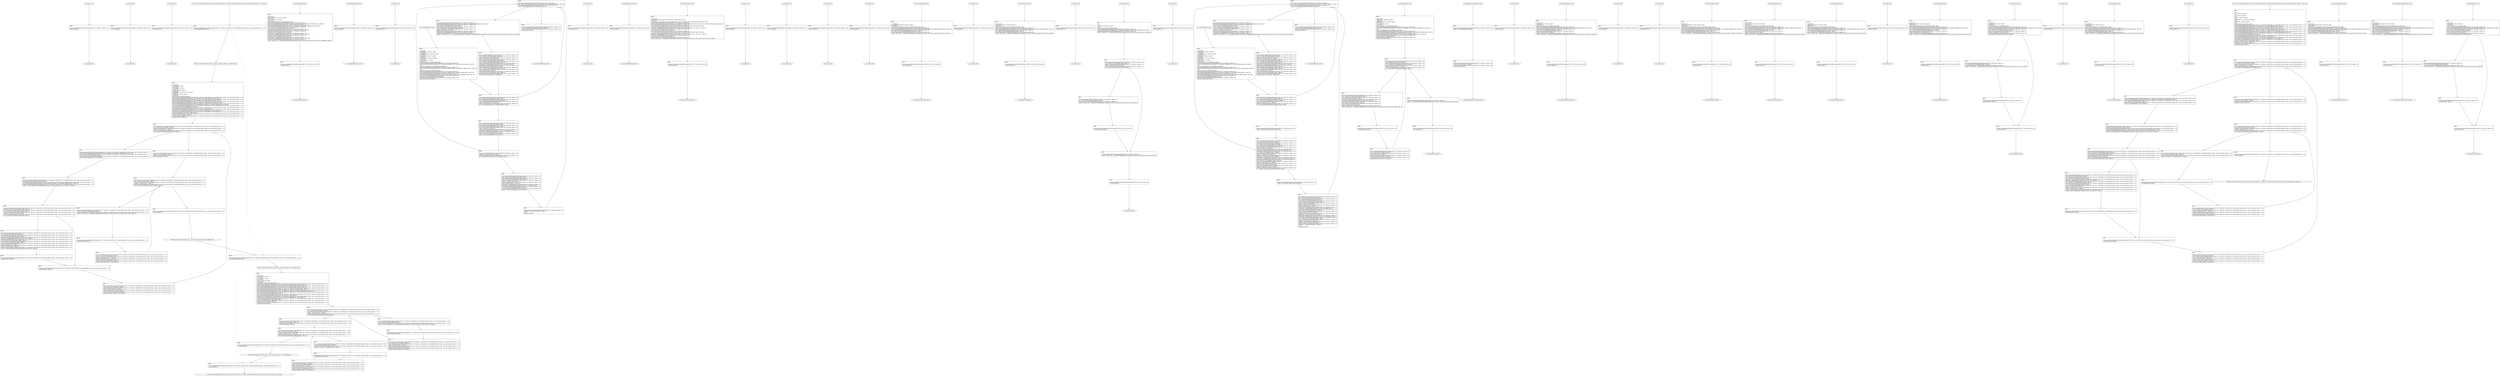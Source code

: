 digraph "icfg graph" {
BBio_ll_good1_end [label="{io_ll_good1_end}"];
BBio_ll_bad6_end [label="{io_ll_bad6_end}"];
BBio_ll_good5_end [label="{io_ll_good5_end}"];
BBCWE134_Uncontrolled_Format_String__char_environment_printf_17_ll_goodB2G_end [label="{CWE134_Uncontrolled_Format_String__char_environment_printf_17_ll_goodB2G_end}"];
BBio_ll_printWcharLine_end [label="{io_ll_printWcharLine_end}"];
BBio_ll_globalReturnsFalse_end [label="{io_ll_globalReturnsFalse_end}"];
BBio_ll_bad8_end [label="{io_ll_bad8_end}"];
BBio_ll_decodeHexWChars_end [label="{io_ll_decodeHexWChars_end}"];
BBio_ll_good7_end [label="{io_ll_good7_end}"];
BBio_ll_globalReturnsTrue_end [label="{io_ll_globalReturnsTrue_end}"];
BBio_ll_printStructLine_end [label="{io_ll_printStructLine_end}"];
BBio_ll_bad7_end [label="{io_ll_bad7_end}"];
BBio_ll_good6_end [label="{io_ll_good6_end}"];
BBio_ll_bad2_end [label="{io_ll_bad2_end}"];
BBio_ll_bad9_end [label="{io_ll_bad9_end}"];
BBio_ll_printUnsignedLine_end [label="{io_ll_printUnsignedLine_end}"];
BBio_ll_good4_end [label="{io_ll_good4_end}"];
BBio_ll_printSizeTLine_end [label="{io_ll_printSizeTLine_end}"];
BBio_ll_bad5_end [label="{io_ll_bad5_end}"];
BBio_ll_printLine_end [label="{io_ll_printLine_end}"];
BBCWE134_Uncontrolled_Format_String__char_environment_printf_17_ll_CWE134_Uncontrolled_Format_String__char_environment_printf_17_good_end [label="{CWE134_Uncontrolled_Format_String__char_environment_printf_17_ll_CWE134_Uncontrolled_Format_String__char_environment_printf_17_good_end}"];
BBio_ll_bad4_end [label="{io_ll_bad4_end}"];
BBio_ll_decodeHexChars_end [label="{io_ll_decodeHexChars_end}"];
BBio_ll_printBytesLine_end [label="{io_ll_printBytesLine_end}"];
BBio_ll_globalReturnsTrueOrFalse_end [label="{io_ll_globalReturnsTrueOrFalse_end}"];
BBio_ll_good3_end [label="{io_ll_good3_end}"];
BBio_ll_printHexCharLine_end [label="{io_ll_printHexCharLine_end}"];
BBio_ll_good9_end [label="{io_ll_good9_end}"];
BBio_ll_bad3_end [label="{io_ll_bad3_end}"];
BBio_ll_printDoubleLine_end [label="{io_ll_printDoubleLine_end}"];
BBio_ll_printShortLine_end [label="{io_ll_printShortLine_end}"];
BBio_ll_printLongLine_end [label="{io_ll_printLongLine_end}"];
BBio_ll_bad1_end [label="{io_ll_bad1_end}"];
BBio_ll_printFloatLine_end [label="{io_ll_printFloatLine_end}"];
BBio_ll_printWLine_end [label="{io_ll_printWLine_end}"];
BBio_ll_good2_end [label="{io_ll_good2_end}"];
BBio_ll_printIntLine_end [label="{io_ll_printIntLine_end}"];
BBio_ll_good8_end [label="{io_ll_good8_end}"];
BBCWE134_Uncontrolled_Format_String__char_environment_printf_17_ll_CWE134_Uncontrolled_Format_String__char_environment_printf_17_bad_end [label="{CWE134_Uncontrolled_Format_String__char_environment_printf_17_ll_CWE134_Uncontrolled_Format_String__char_environment_printf_17_bad_end}"];
BBio_ll_printLongLongLine_end [label="{io_ll_printLongLongLine_end}"];
BBio_ll_printHexUnsignedCharLine_end [label="{io_ll_printHexUnsignedCharLine_end}"];
BBio_ll_printSinkLine_end [label="{io_ll_printSinkLine_end}"];
BBCWE134_Uncontrolled_Format_String__char_environment_printf_17_ll_goodG2B_end [label="{CWE134_Uncontrolled_Format_String__char_environment_printf_17_ll_goodG2B_end}"];
BBio_ll_good1_start [label="{io_ll_good1_start}", shape=record];
io_ll_good1BB69 [label="{BB69:\l\l/home/raoxue/Desktop/MemVerif/workspace/000_079_738/source_code/io.c:187\l
  ret void, !dbg !52\l
}", shape=record];
BBio_ll_bad6_start [label="{io_ll_bad6_start}", shape=record];
io_ll_bad6BB83 [label="{BB83:\l\l/home/raoxue/Desktop/MemVerif/workspace/000_079_738/source_code/io.c:203\l
  ret void, !dbg !52\l
}", shape=record];
BBio_ll_good5_start [label="{io_ll_good5_start}", shape=record];
io_ll_good5BB73 [label="{BB73:\l\l/home/raoxue/Desktop/MemVerif/workspace/000_079_738/source_code/io.c:191\l
  ret void, !dbg !52\l
}", shape=record];
BBCWE134_Uncontrolled_Format_String__char_environment_printf_17_ll_goodB2G_start [label="{CWE134_Uncontrolled_Format_String__char_environment_printf_17_ll_goodB2G_start}", shape=record];
CWE134_Uncontrolled_Format_String__char_environment_printf_17_ll_goodB2GBB15 [label="{BB15:\l\l/:104083280\l
  %i = alloca i32, align 4\l
/:104083280\l
  %k = alloca i32, align 4\l
/:104083280\l
  %data = alloca i8*, align 8\l
/:104083280\l
  %dataBuffer = alloca [100 x i8], align 16\l
/:104083280\l
  %dataLen = alloca i64, align 8\l
/:104083280\l
  %environment = alloca i8*, align 8\l
/home/raoxue/Desktop/MemVerif/workspace/000_079_738/source_code/CWE134_Uncontrolled_Format_String__char_environment_printf_17.c:69\l
  call void @llvm.dbg.declare(metadata i32* %i, metadata !84, metadata !DIExpression()), !dbg !85\l
/home/raoxue/Desktop/MemVerif/workspace/000_079_738/source_code/CWE134_Uncontrolled_Format_String__char_environment_printf_17.c:69\l
  call void @llvm.dbg.declare(metadata i32* %k, metadata !86, metadata !DIExpression()), !dbg !87\l
/home/raoxue/Desktop/MemVerif/workspace/000_079_738/source_code/CWE134_Uncontrolled_Format_String__char_environment_printf_17.c:70\l
  call void @llvm.dbg.declare(metadata i8** %data, metadata !88, metadata !DIExpression()), !dbg !89\l
/home/raoxue/Desktop/MemVerif/workspace/000_079_738/source_code/CWE134_Uncontrolled_Format_String__char_environment_printf_17.c:71\l
  call void @llvm.dbg.declare(metadata [100 x i8]* %dataBuffer, metadata !90, metadata !DIExpression()), !dbg !91\l
/home/raoxue/Desktop/MemVerif/workspace/000_079_738/source_code/CWE134_Uncontrolled_Format_String__char_environment_printf_17.c:71\l
  %0 = bitcast [100 x i8]* %dataBuffer to i8*, !dbg !25\l
/home/raoxue/Desktop/MemVerif/workspace/000_079_738/source_code/CWE134_Uncontrolled_Format_String__char_environment_printf_17.c:71\l
  call void @llvm.memset.p0i8.i64(i8* align 16 %0, i8 0, i64 100, i1 false), !dbg !25\l
/home/raoxue/Desktop/MemVerif/workspace/000_079_738/source_code/CWE134_Uncontrolled_Format_String__char_environment_printf_17.c:72\l
  %arraydecay = getelementptr inbounds [100 x i8], [100 x i8]* %dataBuffer, i64 0, i64 0, !dbg !26\l
/home/raoxue/Desktop/MemVerif/workspace/000_079_738/source_code/CWE134_Uncontrolled_Format_String__char_environment_printf_17.c:72\l
  store i8* %arraydecay, i8** %data, align 8, !dbg !27\l
/home/raoxue/Desktop/MemVerif/workspace/000_079_738/source_code/CWE134_Uncontrolled_Format_String__char_environment_printf_17.c:73\l
  store i32 0, i32* %i, align 4, !dbg !28\l
/home/raoxue/Desktop/MemVerif/workspace/000_079_738/source_code/CWE134_Uncontrolled_Format_String__char_environment_printf_17.c:73\l
  br label %for.cond, !dbg !30\l
}", shape=record];
CWE134_Uncontrolled_Format_String__char_environment_printf_17_ll_goodB2GBB16 [label="{BB16:\l\l/home/raoxue/Desktop/MemVerif/workspace/000_079_738/source_code/CWE134_Uncontrolled_Format_String__char_environment_printf_17.c:73\l
  %1 = load i32, i32* %i, align 4, !dbg !31\l
/home/raoxue/Desktop/MemVerif/workspace/000_079_738/source_code/CWE134_Uncontrolled_Format_String__char_environment_printf_17.c:73\l
  %cmp = icmp slt i32 %1, 1, !dbg !33\l
/home/raoxue/Desktop/MemVerif/workspace/000_079_738/source_code/CWE134_Uncontrolled_Format_String__char_environment_printf_17.c:73\l
  br i1 %cmp, label %for.body, label %for.end, !dbg !34\l
}", shape=record];
CWE134_Uncontrolled_Format_String__char_environment_printf_17_ll_goodB2GBB17 [label="{BB17:\l\l/home/raoxue/Desktop/MemVerif/workspace/000_079_738/source_code/CWE134_Uncontrolled_Format_String__char_environment_printf_17.c:77\l
  call void @llvm.dbg.declare(metadata i64* %dataLen, metadata !101, metadata !DIExpression()), !dbg !104\l
/home/raoxue/Desktop/MemVerif/workspace/000_079_738/source_code/CWE134_Uncontrolled_Format_String__char_environment_printf_17.c:77\l
  %2 = load i8*, i8** %data, align 8, !dbg !42\l
/home/raoxue/Desktop/MemVerif/workspace/000_079_738/source_code/CWE134_Uncontrolled_Format_String__char_environment_printf_17.c:77\l
  %call = call i64 @strlen(i8* %2) #6, !dbg !43\l
}", shape=record];
CWE134_Uncontrolled_Format_String__char_environment_printf_17_ll_goodB2GBB17 [label="{BB17:\l\l/home/raoxue/Desktop/MemVerif/workspace/000_079_738/source_code/CWE134_Uncontrolled_Format_String__char_environment_printf_17.c:77\l
  call void @llvm.dbg.declare(metadata i64* %dataLen, metadata !101, metadata !DIExpression()), !dbg !104\l
/home/raoxue/Desktop/MemVerif/workspace/000_079_738/source_code/CWE134_Uncontrolled_Format_String__char_environment_printf_17.c:77\l
  %2 = load i8*, i8** %data, align 8, !dbg !42\l
/home/raoxue/Desktop/MemVerif/workspace/000_079_738/source_code/CWE134_Uncontrolled_Format_String__char_environment_printf_17.c:77\l
  %call = call i64 @strlen(i8* %2) #6, !dbg !43\l
}", shape=record];
CWE134_Uncontrolled_Format_String__char_environment_printf_17_ll_goodB2GBB19 [label="{BB19:\l\l/home/raoxue/Desktop/MemVerif/workspace/000_079_738/source_code/CWE134_Uncontrolled_Format_String__char_environment_printf_17.c:77\l
  store i64 %call, i64* %dataLen, align 8, !dbg !41\l
/home/raoxue/Desktop/MemVerif/workspace/000_079_738/source_code/CWE134_Uncontrolled_Format_String__char_environment_printf_17.c:78\l
  call void @llvm.dbg.declare(metadata i8** %environment, metadata !107, metadata !DIExpression()), !dbg !108\l
/home/raoxue/Desktop/MemVerif/workspace/000_079_738/source_code/CWE134_Uncontrolled_Format_String__char_environment_printf_17.c:78\l
  %call1 = call i8* @getenv(i8* getelementptr inbounds ([4 x i8], [4 x i8]* @.str, i64 0, i64 0)) #7, !dbg !46\l
}", shape=record];
CWE134_Uncontrolled_Format_String__char_environment_printf_17_ll_goodB2GBB19 [label="{BB19:\l\l/home/raoxue/Desktop/MemVerif/workspace/000_079_738/source_code/CWE134_Uncontrolled_Format_String__char_environment_printf_17.c:77\l
  store i64 %call, i64* %dataLen, align 8, !dbg !41\l
/home/raoxue/Desktop/MemVerif/workspace/000_079_738/source_code/CWE134_Uncontrolled_Format_String__char_environment_printf_17.c:78\l
  call void @llvm.dbg.declare(metadata i8** %environment, metadata !107, metadata !DIExpression()), !dbg !108\l
/home/raoxue/Desktop/MemVerif/workspace/000_079_738/source_code/CWE134_Uncontrolled_Format_String__char_environment_printf_17.c:78\l
  %call1 = call i8* @getenv(i8* getelementptr inbounds ([4 x i8], [4 x i8]* @.str, i64 0, i64 0)) #7, !dbg !46\l
}", shape=record];
CWE134_Uncontrolled_Format_String__char_environment_printf_17_ll_goodB2GBB20 [label="{BB20:\l\l/home/raoxue/Desktop/MemVerif/workspace/000_079_738/source_code/CWE134_Uncontrolled_Format_String__char_environment_printf_17.c:78\l
  store i8* %call1, i8** %environment, align 8, !dbg !45\l
/home/raoxue/Desktop/MemVerif/workspace/000_079_738/source_code/CWE134_Uncontrolled_Format_String__char_environment_printf_17.c:80\l
  %3 = load i8*, i8** %environment, align 8, !dbg !47\l
/home/raoxue/Desktop/MemVerif/workspace/000_079_738/source_code/CWE134_Uncontrolled_Format_String__char_environment_printf_17.c:80\l
  %cmp2 = icmp ne i8* %3, null, !dbg !49\l
/home/raoxue/Desktop/MemVerif/workspace/000_079_738/source_code/CWE134_Uncontrolled_Format_String__char_environment_printf_17.c:80\l
  br i1 %cmp2, label %if.then, label %if.end, !dbg !50\l
}", shape=record];
CWE134_Uncontrolled_Format_String__char_environment_printf_17_ll_goodB2GBB21 [label="{BB21:\l\l/home/raoxue/Desktop/MemVerif/workspace/000_079_738/source_code/CWE134_Uncontrolled_Format_String__char_environment_printf_17.c:83\l
  %4 = load i8*, i8** %data, align 8, !dbg !51\l
/home/raoxue/Desktop/MemVerif/workspace/000_079_738/source_code/CWE134_Uncontrolled_Format_String__char_environment_printf_17.c:83\l
  %5 = load i64, i64* %dataLen, align 8, !dbg !53\l
/home/raoxue/Desktop/MemVerif/workspace/000_079_738/source_code/CWE134_Uncontrolled_Format_String__char_environment_printf_17.c:83\l
  %add.ptr = getelementptr inbounds i8, i8* %4, i64 %5, !dbg !54\l
/home/raoxue/Desktop/MemVerif/workspace/000_079_738/source_code/CWE134_Uncontrolled_Format_String__char_environment_printf_17.c:83\l
  %6 = load i8*, i8** %environment, align 8, !dbg !55\l
/home/raoxue/Desktop/MemVerif/workspace/000_079_738/source_code/CWE134_Uncontrolled_Format_String__char_environment_printf_17.c:83\l
  %7 = load i64, i64* %dataLen, align 8, !dbg !56\l
/home/raoxue/Desktop/MemVerif/workspace/000_079_738/source_code/CWE134_Uncontrolled_Format_String__char_environment_printf_17.c:83\l
  %sub = sub i64 100, %7, !dbg !57\l
/home/raoxue/Desktop/MemVerif/workspace/000_079_738/source_code/CWE134_Uncontrolled_Format_String__char_environment_printf_17.c:83\l
  %sub3 = sub i64 %sub, 1, !dbg !58\l
/home/raoxue/Desktop/MemVerif/workspace/000_079_738/source_code/CWE134_Uncontrolled_Format_String__char_environment_printf_17.c:83\l
  %call4 = call i8* @strncat(i8* %add.ptr, i8* %6, i64 %sub3) #7, !dbg !59\l
}", shape=record];
CWE134_Uncontrolled_Format_String__char_environment_printf_17_ll_goodB2GBB21 [label="{BB21:\l\l/home/raoxue/Desktop/MemVerif/workspace/000_079_738/source_code/CWE134_Uncontrolled_Format_String__char_environment_printf_17.c:83\l
  %4 = load i8*, i8** %data, align 8, !dbg !51\l
/home/raoxue/Desktop/MemVerif/workspace/000_079_738/source_code/CWE134_Uncontrolled_Format_String__char_environment_printf_17.c:83\l
  %5 = load i64, i64* %dataLen, align 8, !dbg !53\l
/home/raoxue/Desktop/MemVerif/workspace/000_079_738/source_code/CWE134_Uncontrolled_Format_String__char_environment_printf_17.c:83\l
  %add.ptr = getelementptr inbounds i8, i8* %4, i64 %5, !dbg !54\l
/home/raoxue/Desktop/MemVerif/workspace/000_079_738/source_code/CWE134_Uncontrolled_Format_String__char_environment_printf_17.c:83\l
  %6 = load i8*, i8** %environment, align 8, !dbg !55\l
/home/raoxue/Desktop/MemVerif/workspace/000_079_738/source_code/CWE134_Uncontrolled_Format_String__char_environment_printf_17.c:83\l
  %7 = load i64, i64* %dataLen, align 8, !dbg !56\l
/home/raoxue/Desktop/MemVerif/workspace/000_079_738/source_code/CWE134_Uncontrolled_Format_String__char_environment_printf_17.c:83\l
  %sub = sub i64 100, %7, !dbg !57\l
/home/raoxue/Desktop/MemVerif/workspace/000_079_738/source_code/CWE134_Uncontrolled_Format_String__char_environment_printf_17.c:83\l
  %sub3 = sub i64 %sub, 1, !dbg !58\l
/home/raoxue/Desktop/MemVerif/workspace/000_079_738/source_code/CWE134_Uncontrolled_Format_String__char_environment_printf_17.c:83\l
  %call4 = call i8* @strncat(i8* %add.ptr, i8* %6, i64 %sub3) #7, !dbg !59\l
}", shape=record];
CWE134_Uncontrolled_Format_String__char_environment_printf_17_ll_goodB2GBB23 [label="{BB23:\l\l/home/raoxue/Desktop/MemVerif/workspace/000_079_738/source_code/CWE134_Uncontrolled_Format_String__char_environment_printf_17.c:84\l
  br label %if.end, !dbg !60\l
}", shape=record];
CWE134_Uncontrolled_Format_String__char_environment_printf_17_ll_goodB2GBB22 [label="{BB22:\l\l/home/raoxue/Desktop/MemVerif/workspace/000_079_738/source_code/CWE134_Uncontrolled_Format_String__char_environment_printf_17.c:86\l
  br label %for.inc, !dbg !61\l
}", shape=record];
CWE134_Uncontrolled_Format_String__char_environment_printf_17_ll_goodB2GBB24 [label="{BB24:\l\l/home/raoxue/Desktop/MemVerif/workspace/000_079_738/source_code/CWE134_Uncontrolled_Format_String__char_environment_printf_17.c:73\l
  %8 = load i32, i32* %i, align 4, !dbg !62\l
/home/raoxue/Desktop/MemVerif/workspace/000_079_738/source_code/CWE134_Uncontrolled_Format_String__char_environment_printf_17.c:73\l
  %inc = add nsw i32 %8, 1, !dbg !62\l
/home/raoxue/Desktop/MemVerif/workspace/000_079_738/source_code/CWE134_Uncontrolled_Format_String__char_environment_printf_17.c:73\l
  store i32 %inc, i32* %i, align 4, !dbg !62\l
/home/raoxue/Desktop/MemVerif/workspace/000_079_738/source_code/CWE134_Uncontrolled_Format_String__char_environment_printf_17.c:73\l
  br label %for.cond, !dbg !63, !llvm.loop !64\l
}", shape=record];
CWE134_Uncontrolled_Format_String__char_environment_printf_17_ll_goodB2GBB18 [label="{BB18:\l\l/home/raoxue/Desktop/MemVerif/workspace/000_079_738/source_code/CWE134_Uncontrolled_Format_String__char_environment_printf_17.c:87\l
  store i32 0, i32* %k, align 4, !dbg !67\l
/home/raoxue/Desktop/MemVerif/workspace/000_079_738/source_code/CWE134_Uncontrolled_Format_String__char_environment_printf_17.c:87\l
  br label %for.cond5, !dbg !69\l
}", shape=record];
CWE134_Uncontrolled_Format_String__char_environment_printf_17_ll_goodB2GBB25 [label="{BB25:\l\l/home/raoxue/Desktop/MemVerif/workspace/000_079_738/source_code/CWE134_Uncontrolled_Format_String__char_environment_printf_17.c:87\l
  %9 = load i32, i32* %k, align 4, !dbg !70\l
/home/raoxue/Desktop/MemVerif/workspace/000_079_738/source_code/CWE134_Uncontrolled_Format_String__char_environment_printf_17.c:87\l
  %cmp6 = icmp slt i32 %9, 1, !dbg !72\l
/home/raoxue/Desktop/MemVerif/workspace/000_079_738/source_code/CWE134_Uncontrolled_Format_String__char_environment_printf_17.c:87\l
  br i1 %cmp6, label %for.body7, label %for.end11, !dbg !73\l
}", shape=record];
CWE134_Uncontrolled_Format_String__char_environment_printf_17_ll_goodB2GBB26 [label="{BB26:\l\l/home/raoxue/Desktop/MemVerif/workspace/000_079_738/source_code/CWE134_Uncontrolled_Format_String__char_environment_printf_17.c:90\l
  %10 = load i8*, i8** %data, align 8, !dbg !74\l
/home/raoxue/Desktop/MemVerif/workspace/000_079_738/source_code/CWE134_Uncontrolled_Format_String__char_environment_printf_17.c:90\l
  %call8 = call i32 (i8*, ...) @printf(i8* getelementptr inbounds ([4 x i8], [4 x i8]* @.str.1, i64 0, i64 0), i8* %10), !dbg !76\l
}", shape=record];
CWE134_Uncontrolled_Format_String__char_environment_printf_17_ll_goodB2GBB26 [label="{BB26:\l\l/home/raoxue/Desktop/MemVerif/workspace/000_079_738/source_code/CWE134_Uncontrolled_Format_String__char_environment_printf_17.c:90\l
  %10 = load i8*, i8** %data, align 8, !dbg !74\l
/home/raoxue/Desktop/MemVerif/workspace/000_079_738/source_code/CWE134_Uncontrolled_Format_String__char_environment_printf_17.c:90\l
  %call8 = call i32 (i8*, ...) @printf(i8* getelementptr inbounds ([4 x i8], [4 x i8]* @.str.1, i64 0, i64 0), i8* %10), !dbg !76\l
}", shape=record];
CWE134_Uncontrolled_Format_String__char_environment_printf_17_ll_goodB2GBB28 [label="{BB28:\l\l/home/raoxue/Desktop/MemVerif/workspace/000_079_738/source_code/CWE134_Uncontrolled_Format_String__char_environment_printf_17.c:91\l
  br label %for.inc9, !dbg !77\l
}", shape=record];
CWE134_Uncontrolled_Format_String__char_environment_printf_17_ll_goodB2GBB29 [label="{BB29:\l\l/home/raoxue/Desktop/MemVerif/workspace/000_079_738/source_code/CWE134_Uncontrolled_Format_String__char_environment_printf_17.c:87\l
  %11 = load i32, i32* %k, align 4, !dbg !78\l
/home/raoxue/Desktop/MemVerif/workspace/000_079_738/source_code/CWE134_Uncontrolled_Format_String__char_environment_printf_17.c:87\l
  %inc10 = add nsw i32 %11, 1, !dbg !78\l
/home/raoxue/Desktop/MemVerif/workspace/000_079_738/source_code/CWE134_Uncontrolled_Format_String__char_environment_printf_17.c:87\l
  store i32 %inc10, i32* %k, align 4, !dbg !78\l
/home/raoxue/Desktop/MemVerif/workspace/000_079_738/source_code/CWE134_Uncontrolled_Format_String__char_environment_printf_17.c:87\l
  br label %for.cond5, !dbg !79, !llvm.loop !80\l
}", shape=record];
CWE134_Uncontrolled_Format_String__char_environment_printf_17_ll_goodB2GBB27 [label="{BB27:\l\l/home/raoxue/Desktop/MemVerif/workspace/000_079_738/source_code/CWE134_Uncontrolled_Format_String__char_environment_printf_17.c:92\l
  ret void, !dbg !82\l
}", shape=record];
BBio_ll_printWcharLine_start [label="{io_ll_printWcharLine_start}", shape=record];
io_ll_printWcharLineBB28 [label="{BB28:\l\l/:198172672\l
  %wideChar.addr = alloca i32, align 4\l
/:198172672\l
  %s = alloca [2 x i32], align 4\l
/:198172672\l
  store i32 %wideChar, i32* %wideChar.addr, align 4\l
/home/raoxue/Desktop/MemVerif/workspace/000_079_738/source_code/io.c:70\l
  call void @llvm.dbg.declare(metadata i32* %wideChar.addr, metadata !162, metadata !DIExpression()), !dbg !163\l
/home/raoxue/Desktop/MemVerif/workspace/000_079_738/source_code/io.c:74\l
  call void @llvm.dbg.declare(metadata [2 x i32]* %s, metadata !164, metadata !DIExpression()), !dbg !168\l
/home/raoxue/Desktop/MemVerif/workspace/000_079_738/source_code/io.c:75\l
  %0 = load i32, i32* %wideChar.addr, align 4, !dbg !61\l
/home/raoxue/Desktop/MemVerif/workspace/000_079_738/source_code/io.c:75\l
  %arrayidx = getelementptr inbounds [2 x i32], [2 x i32]* %s, i64 0, i64 0, !dbg !62\l
/home/raoxue/Desktop/MemVerif/workspace/000_079_738/source_code/io.c:75\l
  store i32 %0, i32* %arrayidx, align 4, !dbg !63\l
/home/raoxue/Desktop/MemVerif/workspace/000_079_738/source_code/io.c:76\l
  %arrayidx1 = getelementptr inbounds [2 x i32], [2 x i32]* %s, i64 0, i64 1, !dbg !64\l
/home/raoxue/Desktop/MemVerif/workspace/000_079_738/source_code/io.c:76\l
  store i32 0, i32* %arrayidx1, align 4, !dbg !65\l
/home/raoxue/Desktop/MemVerif/workspace/000_079_738/source_code/io.c:77\l
  %arraydecay = getelementptr inbounds [2 x i32], [2 x i32]* %s, i64 0, i64 0, !dbg !66\l
/home/raoxue/Desktop/MemVerif/workspace/000_079_738/source_code/io.c:77\l
  %call = call i32 (i8*, ...) @printf(i8* getelementptr inbounds ([5 x i8], [5 x i8]* @.str.10, i64 0, i64 0), i32* %arraydecay), !dbg !67\l
}", shape=record];
io_ll_printWcharLineBB28 [label="{BB28:\l\l/:198172672\l
  %wideChar.addr = alloca i32, align 4\l
/:198172672\l
  %s = alloca [2 x i32], align 4\l
/:198172672\l
  store i32 %wideChar, i32* %wideChar.addr, align 4\l
/home/raoxue/Desktop/MemVerif/workspace/000_079_738/source_code/io.c:70\l
  call void @llvm.dbg.declare(metadata i32* %wideChar.addr, metadata !162, metadata !DIExpression()), !dbg !163\l
/home/raoxue/Desktop/MemVerif/workspace/000_079_738/source_code/io.c:74\l
  call void @llvm.dbg.declare(metadata [2 x i32]* %s, metadata !164, metadata !DIExpression()), !dbg !168\l
/home/raoxue/Desktop/MemVerif/workspace/000_079_738/source_code/io.c:75\l
  %0 = load i32, i32* %wideChar.addr, align 4, !dbg !61\l
/home/raoxue/Desktop/MemVerif/workspace/000_079_738/source_code/io.c:75\l
  %arrayidx = getelementptr inbounds [2 x i32], [2 x i32]* %s, i64 0, i64 0, !dbg !62\l
/home/raoxue/Desktop/MemVerif/workspace/000_079_738/source_code/io.c:75\l
  store i32 %0, i32* %arrayidx, align 4, !dbg !63\l
/home/raoxue/Desktop/MemVerif/workspace/000_079_738/source_code/io.c:76\l
  %arrayidx1 = getelementptr inbounds [2 x i32], [2 x i32]* %s, i64 0, i64 1, !dbg !64\l
/home/raoxue/Desktop/MemVerif/workspace/000_079_738/source_code/io.c:76\l
  store i32 0, i32* %arrayidx1, align 4, !dbg !65\l
/home/raoxue/Desktop/MemVerif/workspace/000_079_738/source_code/io.c:77\l
  %arraydecay = getelementptr inbounds [2 x i32], [2 x i32]* %s, i64 0, i64 0, !dbg !66\l
/home/raoxue/Desktop/MemVerif/workspace/000_079_738/source_code/io.c:77\l
  %call = call i32 (i8*, ...) @printf(i8* getelementptr inbounds ([5 x i8], [5 x i8]* @.str.10, i64 0, i64 0), i32* %arraydecay), !dbg !67\l
}", shape=record];
io_ll_printWcharLineBB29 [label="{BB29:\l\l/home/raoxue/Desktop/MemVerif/workspace/000_079_738/source_code/io.c:78\l
  ret void, !dbg !68\l
}", shape=record];
BBio_ll_globalReturnsFalse_start [label="{io_ll_globalReturnsFalse_start}", shape=record];
io_ll_globalReturnsFalseBB66 [label="{BB66:\l\l/home/raoxue/Desktop/MemVerif/workspace/000_079_738/source_code/io.c:163\l
  ret i32 0, !dbg !52\l
}", shape=record];
BBio_ll_bad8_start [label="{io_ll_bad8_start}", shape=record];
io_ll_bad8BB85 [label="{BB85:\l\l/home/raoxue/Desktop/MemVerif/workspace/000_079_738/source_code/io.c:205\l
  ret void, !dbg !52\l
}", shape=record];
BBio_ll_decodeHexWChars_start [label="{io_ll_decodeHexWChars_start}", shape=record];
io_ll_decodeHexWCharsBB55 [label="{BB55:\l\l/:115628616\l
  %bytes.addr = alloca i8*, align 8\l
/:115628616\l
  %numBytes.addr = alloca i64, align 8\l
/:115628616\l
  %hex.addr = alloca i32*, align 8\l
/:115628616\l
  %numWritten = alloca i64, align 8\l
/:115628616\l
  %byte = alloca i32, align 4\l
/:115628616\l
  store i8* %bytes, i8** %bytes.addr, align 8\l
/home/raoxue/Desktop/MemVerif/workspace/000_079_738/source_code/io.c:135\l
  call void @llvm.dbg.declare(metadata i8** %bytes.addr, metadata !290, metadata !DIExpression()), !dbg !291\l
/:135\l
  store i64 %numBytes, i64* %numBytes.addr, align 8\l
/home/raoxue/Desktop/MemVerif/workspace/000_079_738/source_code/io.c:135\l
  call void @llvm.dbg.declare(metadata i64* %numBytes.addr, metadata !292, metadata !DIExpression()), !dbg !293\l
/:135\l
  store i32* %hex, i32** %hex.addr, align 8\l
/home/raoxue/Desktop/MemVerif/workspace/000_079_738/source_code/io.c:135\l
  call void @llvm.dbg.declare(metadata i32** %hex.addr, metadata !294, metadata !DIExpression()), !dbg !295\l
/home/raoxue/Desktop/MemVerif/workspace/000_079_738/source_code/io.c:137\l
  call void @llvm.dbg.declare(metadata i64* %numWritten, metadata !296, metadata !DIExpression()), !dbg !297\l
/home/raoxue/Desktop/MemVerif/workspace/000_079_738/source_code/io.c:137\l
  store i64 0, i64* %numWritten, align 8, !dbg !65\l
/home/raoxue/Desktop/MemVerif/workspace/000_079_738/source_code/io.c:143\l
  br label %while.cond, !dbg !66\l
}", shape=record];
io_ll_decodeHexWCharsBB56 [label="{BB56:\l\l/home/raoxue/Desktop/MemVerif/workspace/000_079_738/source_code/io.c:143\l
  %0 = load i64, i64* %numWritten, align 8, !dbg !67\l
/home/raoxue/Desktop/MemVerif/workspace/000_079_738/source_code/io.c:143\l
  %1 = load i64, i64* %numBytes.addr, align 8, !dbg !68\l
/home/raoxue/Desktop/MemVerif/workspace/000_079_738/source_code/io.c:143\l
  %cmp = icmp ult i64 %0, %1, !dbg !69\l
/home/raoxue/Desktop/MemVerif/workspace/000_079_738/source_code/io.c:143\l
  br i1 %cmp, label %land.lhs.true, label %land.end, !dbg !70\l
}", shape=record];
io_ll_decodeHexWCharsBB57 [label="{BB57:\l\l/home/raoxue/Desktop/MemVerif/workspace/000_079_738/source_code/io.c:143\l
  %2 = load i32*, i32** %hex.addr, align 8, !dbg !71\l
/home/raoxue/Desktop/MemVerif/workspace/000_079_738/source_code/io.c:143\l
  %3 = load i64, i64* %numWritten, align 8, !dbg !72\l
/home/raoxue/Desktop/MemVerif/workspace/000_079_738/source_code/io.c:143\l
  %mul = mul i64 2, %3, !dbg !73\l
/home/raoxue/Desktop/MemVerif/workspace/000_079_738/source_code/io.c:143\l
  %arrayidx = getelementptr inbounds i32, i32* %2, i64 %mul, !dbg !71\l
/home/raoxue/Desktop/MemVerif/workspace/000_079_738/source_code/io.c:143\l
  %4 = load i32, i32* %arrayidx, align 4, !dbg !71\l
/home/raoxue/Desktop/MemVerif/workspace/000_079_738/source_code/io.c:143\l
  %call = call i32 @iswxdigit(i32 %4) #5, !dbg !74\l
}", shape=record];
io_ll_decodeHexWCharsBB57 [label="{BB57:\l\l/home/raoxue/Desktop/MemVerif/workspace/000_079_738/source_code/io.c:143\l
  %2 = load i32*, i32** %hex.addr, align 8, !dbg !71\l
/home/raoxue/Desktop/MemVerif/workspace/000_079_738/source_code/io.c:143\l
  %3 = load i64, i64* %numWritten, align 8, !dbg !72\l
/home/raoxue/Desktop/MemVerif/workspace/000_079_738/source_code/io.c:143\l
  %mul = mul i64 2, %3, !dbg !73\l
/home/raoxue/Desktop/MemVerif/workspace/000_079_738/source_code/io.c:143\l
  %arrayidx = getelementptr inbounds i32, i32* %2, i64 %mul, !dbg !71\l
/home/raoxue/Desktop/MemVerif/workspace/000_079_738/source_code/io.c:143\l
  %4 = load i32, i32* %arrayidx, align 4, !dbg !71\l
/home/raoxue/Desktop/MemVerif/workspace/000_079_738/source_code/io.c:143\l
  %call = call i32 @iswxdigit(i32 %4) #5, !dbg !74\l
}", shape=record];
io_ll_decodeHexWCharsBB59 [label="{BB59:\l\l/home/raoxue/Desktop/MemVerif/workspace/000_079_738/source_code/io.c:143\l
  %tobool = icmp ne i32 %call, 0, !dbg !74\l
/home/raoxue/Desktop/MemVerif/workspace/000_079_738/source_code/io.c:143\l
  br i1 %tobool, label %land.rhs, label %land.end, !dbg !75\l
}", shape=record];
io_ll_decodeHexWCharsBB60 [label="{BB60:\l\l/home/raoxue/Desktop/MemVerif/workspace/000_079_738/source_code/io.c:143\l
  %5 = load i32*, i32** %hex.addr, align 8, !dbg !76\l
/home/raoxue/Desktop/MemVerif/workspace/000_079_738/source_code/io.c:143\l
  %6 = load i64, i64* %numWritten, align 8, !dbg !77\l
/home/raoxue/Desktop/MemVerif/workspace/000_079_738/source_code/io.c:143\l
  %mul1 = mul i64 2, %6, !dbg !78\l
/home/raoxue/Desktop/MemVerif/workspace/000_079_738/source_code/io.c:143\l
  %add = add i64 %mul1, 1, !dbg !79\l
/home/raoxue/Desktop/MemVerif/workspace/000_079_738/source_code/io.c:143\l
  %arrayidx2 = getelementptr inbounds i32, i32* %5, i64 %add, !dbg !76\l
/home/raoxue/Desktop/MemVerif/workspace/000_079_738/source_code/io.c:143\l
  %7 = load i32, i32* %arrayidx2, align 4, !dbg !76\l
/home/raoxue/Desktop/MemVerif/workspace/000_079_738/source_code/io.c:143\l
  %call3 = call i32 @iswxdigit(i32 %7) #5, !dbg !80\l
}", shape=record];
io_ll_decodeHexWCharsBB60 [label="{BB60:\l\l/home/raoxue/Desktop/MemVerif/workspace/000_079_738/source_code/io.c:143\l
  %5 = load i32*, i32** %hex.addr, align 8, !dbg !76\l
/home/raoxue/Desktop/MemVerif/workspace/000_079_738/source_code/io.c:143\l
  %6 = load i64, i64* %numWritten, align 8, !dbg !77\l
/home/raoxue/Desktop/MemVerif/workspace/000_079_738/source_code/io.c:143\l
  %mul1 = mul i64 2, %6, !dbg !78\l
/home/raoxue/Desktop/MemVerif/workspace/000_079_738/source_code/io.c:143\l
  %add = add i64 %mul1, 1, !dbg !79\l
/home/raoxue/Desktop/MemVerif/workspace/000_079_738/source_code/io.c:143\l
  %arrayidx2 = getelementptr inbounds i32, i32* %5, i64 %add, !dbg !76\l
/home/raoxue/Desktop/MemVerif/workspace/000_079_738/source_code/io.c:143\l
  %7 = load i32, i32* %arrayidx2, align 4, !dbg !76\l
/home/raoxue/Desktop/MemVerif/workspace/000_079_738/source_code/io.c:143\l
  %call3 = call i32 @iswxdigit(i32 %7) #5, !dbg !80\l
}", shape=record];
io_ll_decodeHexWCharsBB61 [label="{BB61:\l\l/home/raoxue/Desktop/MemVerif/workspace/000_079_738/source_code/io.c:143\l
  %tobool4 = icmp ne i32 %call3, 0, !dbg !75\l
/:143\l
  br label %land.end\l
}", shape=record];
io_ll_decodeHexWCharsBB58 [label="{BB58:\l\l/home/raoxue/Desktop/MemVerif/workspace/000_079_738/source_code/io.c:0\l
  %8 = phi i1 [ false, %land.lhs.true ], [ false, %while.cond ], [ %tobool4, %land.rhs ], !dbg !81\l
/home/raoxue/Desktop/MemVerif/workspace/000_079_738/source_code/io.c:143\l
  br i1 %8, label %while.body, label %while.end, !dbg !66\l
}", shape=record];
io_ll_decodeHexWCharsBB62 [label="{BB62:\l\l/home/raoxue/Desktop/MemVerif/workspace/000_079_738/source_code/io.c:145\l
  call void @llvm.dbg.declare(metadata i32* %byte, metadata !314, metadata !DIExpression()), !dbg !316\l
/home/raoxue/Desktop/MemVerif/workspace/000_079_738/source_code/io.c:146\l
  %9 = load i32*, i32** %hex.addr, align 8, !dbg !85\l
/home/raoxue/Desktop/MemVerif/workspace/000_079_738/source_code/io.c:146\l
  %10 = load i64, i64* %numWritten, align 8, !dbg !86\l
/home/raoxue/Desktop/MemVerif/workspace/000_079_738/source_code/io.c:146\l
  %mul5 = mul i64 2, %10, !dbg !87\l
/home/raoxue/Desktop/MemVerif/workspace/000_079_738/source_code/io.c:146\l
  %arrayidx6 = getelementptr inbounds i32, i32* %9, i64 %mul5, !dbg !85\l
/home/raoxue/Desktop/MemVerif/workspace/000_079_738/source_code/io.c:146\l
  %call7 = call i32 (i32*, i32*, ...) @__isoc99_swscanf(i32* %arrayidx6, i32* getelementptr inbounds ([5 x i32], [5 x i32]* @.str.16, i64 0, i64 0), i32* %byte) #5, !dbg !88\l
}", shape=record];
io_ll_decodeHexWCharsBB62 [label="{BB62:\l\l/home/raoxue/Desktop/MemVerif/workspace/000_079_738/source_code/io.c:145\l
  call void @llvm.dbg.declare(metadata i32* %byte, metadata !314, metadata !DIExpression()), !dbg !316\l
/home/raoxue/Desktop/MemVerif/workspace/000_079_738/source_code/io.c:146\l
  %9 = load i32*, i32** %hex.addr, align 8, !dbg !85\l
/home/raoxue/Desktop/MemVerif/workspace/000_079_738/source_code/io.c:146\l
  %10 = load i64, i64* %numWritten, align 8, !dbg !86\l
/home/raoxue/Desktop/MemVerif/workspace/000_079_738/source_code/io.c:146\l
  %mul5 = mul i64 2, %10, !dbg !87\l
/home/raoxue/Desktop/MemVerif/workspace/000_079_738/source_code/io.c:146\l
  %arrayidx6 = getelementptr inbounds i32, i32* %9, i64 %mul5, !dbg !85\l
/home/raoxue/Desktop/MemVerif/workspace/000_079_738/source_code/io.c:146\l
  %call7 = call i32 (i32*, i32*, ...) @__isoc99_swscanf(i32* %arrayidx6, i32* getelementptr inbounds ([5 x i32], [5 x i32]* @.str.16, i64 0, i64 0), i32* %byte) #5, !dbg !88\l
}", shape=record];
io_ll_decodeHexWCharsBB64 [label="{BB64:\l\l/home/raoxue/Desktop/MemVerif/workspace/000_079_738/source_code/io.c:147\l
  %11 = load i32, i32* %byte, align 4, !dbg !89\l
/home/raoxue/Desktop/MemVerif/workspace/000_079_738/source_code/io.c:147\l
  %conv = trunc i32 %11 to i8, !dbg !90\l
/home/raoxue/Desktop/MemVerif/workspace/000_079_738/source_code/io.c:147\l
  %12 = load i8*, i8** %bytes.addr, align 8, !dbg !91\l
/home/raoxue/Desktop/MemVerif/workspace/000_079_738/source_code/io.c:147\l
  %13 = load i64, i64* %numWritten, align 8, !dbg !92\l
/home/raoxue/Desktop/MemVerif/workspace/000_079_738/source_code/io.c:147\l
  %arrayidx8 = getelementptr inbounds i8, i8* %12, i64 %13, !dbg !91\l
/home/raoxue/Desktop/MemVerif/workspace/000_079_738/source_code/io.c:147\l
  store i8 %conv, i8* %arrayidx8, align 1, !dbg !93\l
/home/raoxue/Desktop/MemVerif/workspace/000_079_738/source_code/io.c:148\l
  %14 = load i64, i64* %numWritten, align 8, !dbg !94\l
/home/raoxue/Desktop/MemVerif/workspace/000_079_738/source_code/io.c:148\l
  %inc = add i64 %14, 1, !dbg !94\l
/home/raoxue/Desktop/MemVerif/workspace/000_079_738/source_code/io.c:148\l
  store i64 %inc, i64* %numWritten, align 8, !dbg !94\l
/home/raoxue/Desktop/MemVerif/workspace/000_079_738/source_code/io.c:143\l
  br label %while.cond, !dbg !66, !llvm.loop !95\l
}", shape=record];
io_ll_decodeHexWCharsBB63 [label="{BB63:\l\l/home/raoxue/Desktop/MemVerif/workspace/000_079_738/source_code/io.c:151\l
  %15 = load i64, i64* %numWritten, align 8, !dbg !98\l
/home/raoxue/Desktop/MemVerif/workspace/000_079_738/source_code/io.c:151\l
  ret i64 %15, !dbg !99\l
}", shape=record];
BBio_ll_good7_start [label="{io_ll_good7_start}", shape=record];
io_ll_good7BB75 [label="{BB75:\l\l/home/raoxue/Desktop/MemVerif/workspace/000_079_738/source_code/io.c:193\l
  ret void, !dbg !52\l
}", shape=record];
BBio_ll_globalReturnsTrue_start [label="{io_ll_globalReturnsTrue_start}", shape=record];
io_ll_globalReturnsTrueBB65 [label="{BB65:\l\l/home/raoxue/Desktop/MemVerif/workspace/000_079_738/source_code/io.c:158\l
  ret i32 1, !dbg !52\l
}", shape=record];
BBio_ll_printStructLine_start [label="{io_ll_printStructLine_start}", shape=record];
io_ll_printStructLineBB36 [label="{BB36:\l\l/:198172672\l
  %structTwoIntsStruct.addr = alloca %struct._twoIntsStruct*, align 8\l
/:198172672\l
  store %struct._twoIntsStruct* %structTwoIntsStruct, %struct._twoIntsStruct** %structTwoIntsStruct.addr, align 8\l
/home/raoxue/Desktop/MemVerif/workspace/000_079_738/source_code/io.c:95\l
  call void @llvm.dbg.declare(metadata %struct._twoIntsStruct** %structTwoIntsStruct.addr, metadata !212, metadata !DIExpression()), !dbg !213\l
/home/raoxue/Desktop/MemVerif/workspace/000_079_738/source_code/io.c:97\l
  %0 = load %struct._twoIntsStruct*, %struct._twoIntsStruct** %structTwoIntsStruct.addr, align 8, !dbg !61\l
/home/raoxue/Desktop/MemVerif/workspace/000_079_738/source_code/io.c:97\l
  %intOne = getelementptr inbounds %struct._twoIntsStruct, %struct._twoIntsStruct* %0, i32 0, i32 0, !dbg !62\l
/home/raoxue/Desktop/MemVerif/workspace/000_079_738/source_code/io.c:97\l
  %1 = load i32, i32* %intOne, align 4, !dbg !62\l
/home/raoxue/Desktop/MemVerif/workspace/000_079_738/source_code/io.c:97\l
  %2 = load %struct._twoIntsStruct*, %struct._twoIntsStruct** %structTwoIntsStruct.addr, align 8, !dbg !63\l
/home/raoxue/Desktop/MemVerif/workspace/000_079_738/source_code/io.c:97\l
  %intTwo = getelementptr inbounds %struct._twoIntsStruct, %struct._twoIntsStruct* %2, i32 0, i32 1, !dbg !64\l
/home/raoxue/Desktop/MemVerif/workspace/000_079_738/source_code/io.c:97\l
  %3 = load i32, i32* %intTwo, align 4, !dbg !64\l
/home/raoxue/Desktop/MemVerif/workspace/000_079_738/source_code/io.c:97\l
  %call = call i32 (i8*, ...) @printf(i8* getelementptr inbounds ([10 x i8], [10 x i8]* @.str.13, i64 0, i64 0), i32 %1, i32 %3), !dbg !65\l
}", shape=record];
io_ll_printStructLineBB36 [label="{BB36:\l\l/:198172672\l
  %structTwoIntsStruct.addr = alloca %struct._twoIntsStruct*, align 8\l
/:198172672\l
  store %struct._twoIntsStruct* %structTwoIntsStruct, %struct._twoIntsStruct** %structTwoIntsStruct.addr, align 8\l
/home/raoxue/Desktop/MemVerif/workspace/000_079_738/source_code/io.c:95\l
  call void @llvm.dbg.declare(metadata %struct._twoIntsStruct** %structTwoIntsStruct.addr, metadata !212, metadata !DIExpression()), !dbg !213\l
/home/raoxue/Desktop/MemVerif/workspace/000_079_738/source_code/io.c:97\l
  %0 = load %struct._twoIntsStruct*, %struct._twoIntsStruct** %structTwoIntsStruct.addr, align 8, !dbg !61\l
/home/raoxue/Desktop/MemVerif/workspace/000_079_738/source_code/io.c:97\l
  %intOne = getelementptr inbounds %struct._twoIntsStruct, %struct._twoIntsStruct* %0, i32 0, i32 0, !dbg !62\l
/home/raoxue/Desktop/MemVerif/workspace/000_079_738/source_code/io.c:97\l
  %1 = load i32, i32* %intOne, align 4, !dbg !62\l
/home/raoxue/Desktop/MemVerif/workspace/000_079_738/source_code/io.c:97\l
  %2 = load %struct._twoIntsStruct*, %struct._twoIntsStruct** %structTwoIntsStruct.addr, align 8, !dbg !63\l
/home/raoxue/Desktop/MemVerif/workspace/000_079_738/source_code/io.c:97\l
  %intTwo = getelementptr inbounds %struct._twoIntsStruct, %struct._twoIntsStruct* %2, i32 0, i32 1, !dbg !64\l
/home/raoxue/Desktop/MemVerif/workspace/000_079_738/source_code/io.c:97\l
  %3 = load i32, i32* %intTwo, align 4, !dbg !64\l
/home/raoxue/Desktop/MemVerif/workspace/000_079_738/source_code/io.c:97\l
  %call = call i32 (i8*, ...) @printf(i8* getelementptr inbounds ([10 x i8], [10 x i8]* @.str.13, i64 0, i64 0), i32 %1, i32 %3), !dbg !65\l
}", shape=record];
io_ll_printStructLineBB37 [label="{BB37:\l\l/home/raoxue/Desktop/MemVerif/workspace/000_079_738/source_code/io.c:98\l
  ret void, !dbg !66\l
}", shape=record];
BBio_ll_bad7_start [label="{io_ll_bad7_start}", shape=record];
io_ll_bad7BB84 [label="{BB84:\l\l/home/raoxue/Desktop/MemVerif/workspace/000_079_738/source_code/io.c:204\l
  ret void, !dbg !52\l
}", shape=record];
BBio_ll_good6_start [label="{io_ll_good6_start}", shape=record];
io_ll_good6BB74 [label="{BB74:\l\l/home/raoxue/Desktop/MemVerif/workspace/000_079_738/source_code/io.c:192\l
  ret void, !dbg !52\l
}", shape=record];
BBio_ll_bad2_start [label="{io_ll_bad2_start}", shape=record];
io_ll_bad2BB79 [label="{BB79:\l\l/home/raoxue/Desktop/MemVerif/workspace/000_079_738/source_code/io.c:199\l
  ret void, !dbg !52\l
}", shape=record];
BBio_ll_bad9_start [label="{io_ll_bad9_start}", shape=record];
io_ll_bad9BB86 [label="{BB86:\l\l/home/raoxue/Desktop/MemVerif/workspace/000_079_738/source_code/io.c:206\l
  ret void, !dbg !52\l
}", shape=record];
BBio_ll_printUnsignedLine_start [label="{io_ll_printUnsignedLine_start}", shape=record];
io_ll_printUnsignedLineBB30 [label="{BB30:\l\l/:115789656\l
  %unsignedNumber.addr = alloca i32, align 4\l
/:115789656\l
  store i32 %unsignedNumber, i32* %unsignedNumber.addr, align 4\l
/home/raoxue/Desktop/MemVerif/workspace/000_079_738/source_code/io.c:80\l
  call void @llvm.dbg.declare(metadata i32* %unsignedNumber.addr, metadata !180, metadata !DIExpression()), !dbg !181\l
/home/raoxue/Desktop/MemVerif/workspace/000_079_738/source_code/io.c:82\l
  %0 = load i32, i32* %unsignedNumber.addr, align 4, !dbg !54\l
/home/raoxue/Desktop/MemVerif/workspace/000_079_738/source_code/io.c:82\l
  %call = call i32 (i8*, ...) @printf(i8* getelementptr inbounds ([4 x i8], [4 x i8]* @.str.11, i64 0, i64 0), i32 %0), !dbg !55\l
}", shape=record];
io_ll_printUnsignedLineBB30 [label="{BB30:\l\l/:115789656\l
  %unsignedNumber.addr = alloca i32, align 4\l
/:115789656\l
  store i32 %unsignedNumber, i32* %unsignedNumber.addr, align 4\l
/home/raoxue/Desktop/MemVerif/workspace/000_079_738/source_code/io.c:80\l
  call void @llvm.dbg.declare(metadata i32* %unsignedNumber.addr, metadata !180, metadata !DIExpression()), !dbg !181\l
/home/raoxue/Desktop/MemVerif/workspace/000_079_738/source_code/io.c:82\l
  %0 = load i32, i32* %unsignedNumber.addr, align 4, !dbg !54\l
/home/raoxue/Desktop/MemVerif/workspace/000_079_738/source_code/io.c:82\l
  %call = call i32 (i8*, ...) @printf(i8* getelementptr inbounds ([4 x i8], [4 x i8]* @.str.11, i64 0, i64 0), i32 %0), !dbg !55\l
}", shape=record];
io_ll_printUnsignedLineBB31 [label="{BB31:\l\l/home/raoxue/Desktop/MemVerif/workspace/000_079_738/source_code/io.c:83\l
  ret void, !dbg !56\l
}", shape=record];
BBio_ll_good4_start [label="{io_ll_good4_start}", shape=record];
io_ll_good4BB72 [label="{BB72:\l\l/home/raoxue/Desktop/MemVerif/workspace/000_079_738/source_code/io.c:190\l
  ret void, !dbg !52\l
}", shape=record];
BBio_ll_printSizeTLine_start [label="{io_ll_printSizeTLine_start}", shape=record];
io_ll_printSizeTLineBB24 [label="{BB24:\l\l/:198172672\l
  %sizeTNumber.addr = alloca i64, align 8\l
/:198172672\l
  store i64 %sizeTNumber, i64* %sizeTNumber.addr, align 8\l
/home/raoxue/Desktop/MemVerif/workspace/000_079_738/source_code/io.c:60\l
  call void @llvm.dbg.declare(metadata i64* %sizeTNumber.addr, metadata !146, metadata !DIExpression()), !dbg !147\l
/home/raoxue/Desktop/MemVerif/workspace/000_079_738/source_code/io.c:62\l
  %0 = load i64, i64* %sizeTNumber.addr, align 8, !dbg !57\l
/home/raoxue/Desktop/MemVerif/workspace/000_079_738/source_code/io.c:62\l
  %call = call i32 (i8*, ...) @printf(i8* getelementptr inbounds ([5 x i8], [5 x i8]* @.str.8, i64 0, i64 0), i64 %0), !dbg !58\l
}", shape=record];
io_ll_printSizeTLineBB24 [label="{BB24:\l\l/:198172672\l
  %sizeTNumber.addr = alloca i64, align 8\l
/:198172672\l
  store i64 %sizeTNumber, i64* %sizeTNumber.addr, align 8\l
/home/raoxue/Desktop/MemVerif/workspace/000_079_738/source_code/io.c:60\l
  call void @llvm.dbg.declare(metadata i64* %sizeTNumber.addr, metadata !146, metadata !DIExpression()), !dbg !147\l
/home/raoxue/Desktop/MemVerif/workspace/000_079_738/source_code/io.c:62\l
  %0 = load i64, i64* %sizeTNumber.addr, align 8, !dbg !57\l
/home/raoxue/Desktop/MemVerif/workspace/000_079_738/source_code/io.c:62\l
  %call = call i32 (i8*, ...) @printf(i8* getelementptr inbounds ([5 x i8], [5 x i8]* @.str.8, i64 0, i64 0), i64 %0), !dbg !58\l
}", shape=record];
io_ll_printSizeTLineBB25 [label="{BB25:\l\l/home/raoxue/Desktop/MemVerif/workspace/000_079_738/source_code/io.c:63\l
  ret void, !dbg !59\l
}", shape=record];
BBio_ll_bad5_start [label="{io_ll_bad5_start}", shape=record];
io_ll_bad5BB82 [label="{BB82:\l\l/home/raoxue/Desktop/MemVerif/workspace/000_079_738/source_code/io.c:202\l
  ret void, !dbg !52\l
}", shape=record];
BBio_ll_printLine_start [label="{io_ll_printLine_start}", shape=record];
io_ll_printLineBB0 [label="{BB0:\l\l/:415\l
  %line.addr = alloca i8*, align 8\l
/:415\l
  store i8* %line, i8** %line.addr, align 8\l
/home/raoxue/Desktop/MemVerif/workspace/000_079_738/source_code/io.c:11\l
  call void @llvm.dbg.declare(metadata i8** %line.addr, metadata !52, metadata !DIExpression()), !dbg !53\l
/home/raoxue/Desktop/MemVerif/workspace/000_079_738/source_code/io.c:13\l
  %call = call i32 (i8*, ...) @printf(i8* getelementptr inbounds ([9 x i8], [9 x i8]* @.str, i64 0, i64 0)), !dbg !54\l
}", shape=record];
io_ll_printLineBB0 [label="{BB0:\l\l/:415\l
  %line.addr = alloca i8*, align 8\l
/:415\l
  store i8* %line, i8** %line.addr, align 8\l
/home/raoxue/Desktop/MemVerif/workspace/000_079_738/source_code/io.c:11\l
  call void @llvm.dbg.declare(metadata i8** %line.addr, metadata !52, metadata !DIExpression()), !dbg !53\l
/home/raoxue/Desktop/MemVerif/workspace/000_079_738/source_code/io.c:13\l
  %call = call i32 (i8*, ...) @printf(i8* getelementptr inbounds ([9 x i8], [9 x i8]* @.str, i64 0, i64 0)), !dbg !54\l
}", shape=record];
io_ll_printLineBB1 [label="{BB1:\l\l/home/raoxue/Desktop/MemVerif/workspace/000_079_738/source_code/io.c:14\l
  %0 = load i8*, i8** %line.addr, align 8, !dbg !55\l
/home/raoxue/Desktop/MemVerif/workspace/000_079_738/source_code/io.c:14\l
  %cmp = icmp ne i8* %0, null, !dbg !57\l
/home/raoxue/Desktop/MemVerif/workspace/000_079_738/source_code/io.c:14\l
  br i1 %cmp, label %if.then, label %if.end, !dbg !58\l
}", shape=record];
io_ll_printLineBB2 [label="{BB2:\l\l/home/raoxue/Desktop/MemVerif/workspace/000_079_738/source_code/io.c:16\l
  %1 = load i8*, i8** %line.addr, align 8, !dbg !59\l
/home/raoxue/Desktop/MemVerif/workspace/000_079_738/source_code/io.c:16\l
  %call1 = call i32 (i8*, ...) @printf(i8* getelementptr inbounds ([4 x i8], [4 x i8]* @.str.1, i64 0, i64 0), i8* %1), !dbg !61\l
}", shape=record];
io_ll_printLineBB2 [label="{BB2:\l\l/home/raoxue/Desktop/MemVerif/workspace/000_079_738/source_code/io.c:16\l
  %1 = load i8*, i8** %line.addr, align 8, !dbg !59\l
/home/raoxue/Desktop/MemVerif/workspace/000_079_738/source_code/io.c:16\l
  %call1 = call i32 (i8*, ...) @printf(i8* getelementptr inbounds ([4 x i8], [4 x i8]* @.str.1, i64 0, i64 0), i8* %1), !dbg !61\l
}", shape=record];
io_ll_printLineBB4 [label="{BB4:\l\l/home/raoxue/Desktop/MemVerif/workspace/000_079_738/source_code/io.c:17\l
  br label %if.end, !dbg !62\l
}", shape=record];
io_ll_printLineBB3 [label="{BB3:\l\l/home/raoxue/Desktop/MemVerif/workspace/000_079_738/source_code/io.c:18\l
  %call2 = call i32 (i8*, ...) @printf(i8* getelementptr inbounds ([9 x i8], [9 x i8]* @.str.2, i64 0, i64 0)), !dbg !63\l
}", shape=record];
io_ll_printLineBB3 [label="{BB3:\l\l/home/raoxue/Desktop/MemVerif/workspace/000_079_738/source_code/io.c:18\l
  %call2 = call i32 (i8*, ...) @printf(i8* getelementptr inbounds ([9 x i8], [9 x i8]* @.str.2, i64 0, i64 0)), !dbg !63\l
}", shape=record];
io_ll_printLineBB5 [label="{BB5:\l\l/home/raoxue/Desktop/MemVerif/workspace/000_079_738/source_code/io.c:19\l
  ret void, !dbg !64\l
}", shape=record];
BBCWE134_Uncontrolled_Format_String__char_environment_printf_17_ll_CWE134_Uncontrolled_Format_String__char_environment_printf_17_good_start [label="{CWE134_Uncontrolled_Format_String__char_environment_printf_17_ll_CWE134_Uncontrolled_Format_String__char_environment_printf_17_good_start}", shape=record];
CWE134_Uncontrolled_Format_String__char_environment_printf_17_ll_CWE134_Uncontrolled_Format_String__char_environment_printf_17_goodBB41 [label="{BB41:\l\l/home/raoxue/Desktop/MemVerif/workspace/000_079_738/source_code/CWE134_Uncontrolled_Format_String__char_environment_printf_17.c:115\l
  call void @goodB2G(), !dbg !12\l
}", shape=record];
CWE134_Uncontrolled_Format_String__char_environment_printf_17_ll_CWE134_Uncontrolled_Format_String__char_environment_printf_17_goodBB41 [label="{BB41:\l\l/home/raoxue/Desktop/MemVerif/workspace/000_079_738/source_code/CWE134_Uncontrolled_Format_String__char_environment_printf_17.c:115\l
  call void @goodB2G(), !dbg !12\l
}", shape=record];
CWE134_Uncontrolled_Format_String__char_environment_printf_17_ll_CWE134_Uncontrolled_Format_String__char_environment_printf_17_goodBB42 [label="{BB42:\l\l/home/raoxue/Desktop/MemVerif/workspace/000_079_738/source_code/CWE134_Uncontrolled_Format_String__char_environment_printf_17.c:116\l
  call void @goodG2B(), !dbg !13\l
}", shape=record];
CWE134_Uncontrolled_Format_String__char_environment_printf_17_ll_CWE134_Uncontrolled_Format_String__char_environment_printf_17_goodBB42 [label="{BB42:\l\l/home/raoxue/Desktop/MemVerif/workspace/000_079_738/source_code/CWE134_Uncontrolled_Format_String__char_environment_printf_17.c:116\l
  call void @goodG2B(), !dbg !13\l
}", shape=record];
CWE134_Uncontrolled_Format_String__char_environment_printf_17_ll_CWE134_Uncontrolled_Format_String__char_environment_printf_17_goodBB43 [label="{BB43:\l\l/home/raoxue/Desktop/MemVerif/workspace/000_079_738/source_code/CWE134_Uncontrolled_Format_String__char_environment_printf_17.c:117\l
  ret void, !dbg !14\l
}", shape=record];
BBio_ll_bad4_start [label="{io_ll_bad4_start}", shape=record];
io_ll_bad4BB81 [label="{BB81:\l\l/home/raoxue/Desktop/MemVerif/workspace/000_079_738/source_code/io.c:201\l
  ret void, !dbg !52\l
}", shape=record];
BBio_ll_decodeHexChars_start [label="{io_ll_decodeHexChars_start}", shape=record];
io_ll_decodeHexCharsBB45 [label="{BB45:\l\l/:115642944\l
  %bytes.addr = alloca i8*, align 8\l
/:115642944\l
  %numBytes.addr = alloca i64, align 8\l
/:115642944\l
  %hex.addr = alloca i8*, align 8\l
/:115642944\l
  %numWritten = alloca i64, align 8\l
/:115642944\l
  %byte = alloca i32, align 4\l
/:115642944\l
  store i8* %bytes, i8** %bytes.addr, align 8\l
/home/raoxue/Desktop/MemVerif/workspace/000_079_738/source_code/io.c:113\l
  call void @llvm.dbg.declare(metadata i8** %bytes.addr, metadata !253, metadata !DIExpression()), !dbg !254\l
/:113\l
  store i64 %numBytes, i64* %numBytes.addr, align 8\l
/home/raoxue/Desktop/MemVerif/workspace/000_079_738/source_code/io.c:113\l
  call void @llvm.dbg.declare(metadata i64* %numBytes.addr, metadata !255, metadata !DIExpression()), !dbg !256\l
/:113\l
  store i8* %hex, i8** %hex.addr, align 8\l
/home/raoxue/Desktop/MemVerif/workspace/000_079_738/source_code/io.c:113\l
  call void @llvm.dbg.declare(metadata i8** %hex.addr, metadata !257, metadata !DIExpression()), !dbg !258\l
/home/raoxue/Desktop/MemVerif/workspace/000_079_738/source_code/io.c:115\l
  call void @llvm.dbg.declare(metadata i64* %numWritten, metadata !259, metadata !DIExpression()), !dbg !260\l
/home/raoxue/Desktop/MemVerif/workspace/000_079_738/source_code/io.c:115\l
  store i64 0, i64* %numWritten, align 8, !dbg !63\l
/home/raoxue/Desktop/MemVerif/workspace/000_079_738/source_code/io.c:121\l
  br label %while.cond, !dbg !64\l
}", shape=record];
io_ll_decodeHexCharsBB46 [label="{BB46:\l\l/home/raoxue/Desktop/MemVerif/workspace/000_079_738/source_code/io.c:121\l
  %0 = load i64, i64* %numWritten, align 8, !dbg !65\l
/home/raoxue/Desktop/MemVerif/workspace/000_079_738/source_code/io.c:121\l
  %1 = load i64, i64* %numBytes.addr, align 8, !dbg !66\l
/home/raoxue/Desktop/MemVerif/workspace/000_079_738/source_code/io.c:121\l
  %cmp = icmp ult i64 %0, %1, !dbg !67\l
/home/raoxue/Desktop/MemVerif/workspace/000_079_738/source_code/io.c:121\l
  br i1 %cmp, label %land.lhs.true, label %land.end, !dbg !68\l
}", shape=record];
io_ll_decodeHexCharsBB47 [label="{BB47:\l\l/home/raoxue/Desktop/MemVerif/workspace/000_079_738/source_code/io.c:121\l
  %call = call i16** @__ctype_b_loc() #5, !dbg !69\l
}", shape=record];
io_ll_decodeHexCharsBB47 [label="{BB47:\l\l/home/raoxue/Desktop/MemVerif/workspace/000_079_738/source_code/io.c:121\l
  %call = call i16** @__ctype_b_loc() #5, !dbg !69\l
}", shape=record];
io_ll_decodeHexCharsBB49 [label="{BB49:\l\l/home/raoxue/Desktop/MemVerif/workspace/000_079_738/source_code/io.c:121\l
  %2 = load i16*, i16** %call, align 8, !dbg !69\l
/home/raoxue/Desktop/MemVerif/workspace/000_079_738/source_code/io.c:121\l
  %3 = load i8*, i8** %hex.addr, align 8, !dbg !69\l
/home/raoxue/Desktop/MemVerif/workspace/000_079_738/source_code/io.c:121\l
  %4 = load i64, i64* %numWritten, align 8, !dbg !69\l
/home/raoxue/Desktop/MemVerif/workspace/000_079_738/source_code/io.c:121\l
  %mul = mul i64 2, %4, !dbg !69\l
/home/raoxue/Desktop/MemVerif/workspace/000_079_738/source_code/io.c:121\l
  %arrayidx = getelementptr inbounds i8, i8* %3, i64 %mul, !dbg !69\l
/home/raoxue/Desktop/MemVerif/workspace/000_079_738/source_code/io.c:121\l
  %5 = load i8, i8* %arrayidx, align 1, !dbg !69\l
/home/raoxue/Desktop/MemVerif/workspace/000_079_738/source_code/io.c:121\l
  %conv = sext i8 %5 to i32, !dbg !69\l
/home/raoxue/Desktop/MemVerif/workspace/000_079_738/source_code/io.c:121\l
  %idxprom = sext i32 %conv to i64, !dbg !69\l
/home/raoxue/Desktop/MemVerif/workspace/000_079_738/source_code/io.c:121\l
  %arrayidx1 = getelementptr inbounds i16, i16* %2, i64 %idxprom, !dbg !69\l
/home/raoxue/Desktop/MemVerif/workspace/000_079_738/source_code/io.c:121\l
  %6 = load i16, i16* %arrayidx1, align 2, !dbg !69\l
/home/raoxue/Desktop/MemVerif/workspace/000_079_738/source_code/io.c:121\l
  %conv2 = zext i16 %6 to i32, !dbg !69\l
/home/raoxue/Desktop/MemVerif/workspace/000_079_738/source_code/io.c:121\l
  %and = and i32 %conv2, 4096, !dbg !69\l
/home/raoxue/Desktop/MemVerif/workspace/000_079_738/source_code/io.c:121\l
  %tobool = icmp ne i32 %and, 0, !dbg !69\l
/home/raoxue/Desktop/MemVerif/workspace/000_079_738/source_code/io.c:121\l
  br i1 %tobool, label %land.rhs, label %land.end, !dbg !70\l
}", shape=record];
io_ll_decodeHexCharsBB50 [label="{BB50:\l\l/home/raoxue/Desktop/MemVerif/workspace/000_079_738/source_code/io.c:121\l
  %call3 = call i16** @__ctype_b_loc() #5, !dbg !71\l
}", shape=record];
io_ll_decodeHexCharsBB50 [label="{BB50:\l\l/home/raoxue/Desktop/MemVerif/workspace/000_079_738/source_code/io.c:121\l
  %call3 = call i16** @__ctype_b_loc() #5, !dbg !71\l
}", shape=record];
io_ll_decodeHexCharsBB51 [label="{BB51:\l\l/home/raoxue/Desktop/MemVerif/workspace/000_079_738/source_code/io.c:121\l
  %7 = load i16*, i16** %call3, align 8, !dbg !71\l
/home/raoxue/Desktop/MemVerif/workspace/000_079_738/source_code/io.c:121\l
  %8 = load i8*, i8** %hex.addr, align 8, !dbg !71\l
/home/raoxue/Desktop/MemVerif/workspace/000_079_738/source_code/io.c:121\l
  %9 = load i64, i64* %numWritten, align 8, !dbg !71\l
/home/raoxue/Desktop/MemVerif/workspace/000_079_738/source_code/io.c:121\l
  %mul4 = mul i64 2, %9, !dbg !71\l
/home/raoxue/Desktop/MemVerif/workspace/000_079_738/source_code/io.c:121\l
  %add = add i64 %mul4, 1, !dbg !71\l
/home/raoxue/Desktop/MemVerif/workspace/000_079_738/source_code/io.c:121\l
  %arrayidx5 = getelementptr inbounds i8, i8* %8, i64 %add, !dbg !71\l
/home/raoxue/Desktop/MemVerif/workspace/000_079_738/source_code/io.c:121\l
  %10 = load i8, i8* %arrayidx5, align 1, !dbg !71\l
/home/raoxue/Desktop/MemVerif/workspace/000_079_738/source_code/io.c:121\l
  %conv6 = sext i8 %10 to i32, !dbg !71\l
/home/raoxue/Desktop/MemVerif/workspace/000_079_738/source_code/io.c:121\l
  %idxprom7 = sext i32 %conv6 to i64, !dbg !71\l
/home/raoxue/Desktop/MemVerif/workspace/000_079_738/source_code/io.c:121\l
  %arrayidx8 = getelementptr inbounds i16, i16* %7, i64 %idxprom7, !dbg !71\l
/home/raoxue/Desktop/MemVerif/workspace/000_079_738/source_code/io.c:121\l
  %11 = load i16, i16* %arrayidx8, align 2, !dbg !71\l
/home/raoxue/Desktop/MemVerif/workspace/000_079_738/source_code/io.c:121\l
  %conv9 = zext i16 %11 to i32, !dbg !71\l
/home/raoxue/Desktop/MemVerif/workspace/000_079_738/source_code/io.c:121\l
  %and10 = and i32 %conv9, 4096, !dbg !71\l
/home/raoxue/Desktop/MemVerif/workspace/000_079_738/source_code/io.c:121\l
  %tobool11 = icmp ne i32 %and10, 0, !dbg !70\l
/:121\l
  br label %land.end\l
}", shape=record];
io_ll_decodeHexCharsBB48 [label="{BB48:\l\l/home/raoxue/Desktop/MemVerif/workspace/000_079_738/source_code/io.c:0\l
  %12 = phi i1 [ false, %land.lhs.true ], [ false, %while.cond ], [ %tobool11, %land.rhs ], !dbg !72\l
/home/raoxue/Desktop/MemVerif/workspace/000_079_738/source_code/io.c:121\l
  br i1 %12, label %while.body, label %while.end, !dbg !64\l
}", shape=record];
io_ll_decodeHexCharsBB52 [label="{BB52:\l\l/home/raoxue/Desktop/MemVerif/workspace/000_079_738/source_code/io.c:123\l
  call void @llvm.dbg.declare(metadata i32* %byte, metadata !270, metadata !DIExpression()), !dbg !272\l
/home/raoxue/Desktop/MemVerif/workspace/000_079_738/source_code/io.c:124\l
  %13 = load i8*, i8** %hex.addr, align 8, !dbg !76\l
/home/raoxue/Desktop/MemVerif/workspace/000_079_738/source_code/io.c:124\l
  %14 = load i64, i64* %numWritten, align 8, !dbg !77\l
/home/raoxue/Desktop/MemVerif/workspace/000_079_738/source_code/io.c:124\l
  %mul12 = mul i64 2, %14, !dbg !78\l
/home/raoxue/Desktop/MemVerif/workspace/000_079_738/source_code/io.c:124\l
  %arrayidx13 = getelementptr inbounds i8, i8* %13, i64 %mul12, !dbg !76\l
/home/raoxue/Desktop/MemVerif/workspace/000_079_738/source_code/io.c:124\l
  %call14 = call i32 (i8*, i8*, ...) @__isoc99_sscanf(i8* %arrayidx13, i8* getelementptr inbounds ([5 x i8], [5 x i8]* @.str.14, i64 0, i64 0), i32* %byte) #6, !dbg !79\l
}", shape=record];
io_ll_decodeHexCharsBB52 [label="{BB52:\l\l/home/raoxue/Desktop/MemVerif/workspace/000_079_738/source_code/io.c:123\l
  call void @llvm.dbg.declare(metadata i32* %byte, metadata !270, metadata !DIExpression()), !dbg !272\l
/home/raoxue/Desktop/MemVerif/workspace/000_079_738/source_code/io.c:124\l
  %13 = load i8*, i8** %hex.addr, align 8, !dbg !76\l
/home/raoxue/Desktop/MemVerif/workspace/000_079_738/source_code/io.c:124\l
  %14 = load i64, i64* %numWritten, align 8, !dbg !77\l
/home/raoxue/Desktop/MemVerif/workspace/000_079_738/source_code/io.c:124\l
  %mul12 = mul i64 2, %14, !dbg !78\l
/home/raoxue/Desktop/MemVerif/workspace/000_079_738/source_code/io.c:124\l
  %arrayidx13 = getelementptr inbounds i8, i8* %13, i64 %mul12, !dbg !76\l
/home/raoxue/Desktop/MemVerif/workspace/000_079_738/source_code/io.c:124\l
  %call14 = call i32 (i8*, i8*, ...) @__isoc99_sscanf(i8* %arrayidx13, i8* getelementptr inbounds ([5 x i8], [5 x i8]* @.str.14, i64 0, i64 0), i32* %byte) #6, !dbg !79\l
}", shape=record];
io_ll_decodeHexCharsBB54 [label="{BB54:\l\l/home/raoxue/Desktop/MemVerif/workspace/000_079_738/source_code/io.c:125\l
  %15 = load i32, i32* %byte, align 4, !dbg !80\l
/home/raoxue/Desktop/MemVerif/workspace/000_079_738/source_code/io.c:125\l
  %conv15 = trunc i32 %15 to i8, !dbg !81\l
/home/raoxue/Desktop/MemVerif/workspace/000_079_738/source_code/io.c:125\l
  %16 = load i8*, i8** %bytes.addr, align 8, !dbg !82\l
/home/raoxue/Desktop/MemVerif/workspace/000_079_738/source_code/io.c:125\l
  %17 = load i64, i64* %numWritten, align 8, !dbg !83\l
/home/raoxue/Desktop/MemVerif/workspace/000_079_738/source_code/io.c:125\l
  %arrayidx16 = getelementptr inbounds i8, i8* %16, i64 %17, !dbg !82\l
/home/raoxue/Desktop/MemVerif/workspace/000_079_738/source_code/io.c:125\l
  store i8 %conv15, i8* %arrayidx16, align 1, !dbg !84\l
/home/raoxue/Desktop/MemVerif/workspace/000_079_738/source_code/io.c:126\l
  %18 = load i64, i64* %numWritten, align 8, !dbg !85\l
/home/raoxue/Desktop/MemVerif/workspace/000_079_738/source_code/io.c:126\l
  %inc = add i64 %18, 1, !dbg !85\l
/home/raoxue/Desktop/MemVerif/workspace/000_079_738/source_code/io.c:126\l
  store i64 %inc, i64* %numWritten, align 8, !dbg !85\l
/home/raoxue/Desktop/MemVerif/workspace/000_079_738/source_code/io.c:121\l
  br label %while.cond, !dbg !64, !llvm.loop !86\l
}", shape=record];
io_ll_decodeHexCharsBB53 [label="{BB53:\l\l/home/raoxue/Desktop/MemVerif/workspace/000_079_738/source_code/io.c:129\l
  %19 = load i64, i64* %numWritten, align 8, !dbg !89\l
/home/raoxue/Desktop/MemVerif/workspace/000_079_738/source_code/io.c:129\l
  ret i64 %19, !dbg !90\l
}", shape=record];
BBio_ll_printBytesLine_start [label="{io_ll_printBytesLine_start}", shape=record];
io_ll_printBytesLineBB38 [label="{BB38:\l\l/:198172672\l
  %bytes.addr = alloca i8*, align 8\l
/:198172672\l
  %numBytes.addr = alloca i64, align 8\l
/:198172672\l
  %i = alloca i64, align 8\l
/:198172672\l
  store i8* %bytes, i8** %bytes.addr, align 8\l
/home/raoxue/Desktop/MemVerif/workspace/000_079_738/source_code/io.c:100\l
  call void @llvm.dbg.declare(metadata i8** %bytes.addr, metadata !224, metadata !DIExpression()), !dbg !225\l
/:100\l
  store i64 %numBytes, i64* %numBytes.addr, align 8\l
/home/raoxue/Desktop/MemVerif/workspace/000_079_738/source_code/io.c:100\l
  call void @llvm.dbg.declare(metadata i64* %numBytes.addr, metadata !226, metadata !DIExpression()), !dbg !227\l
/home/raoxue/Desktop/MemVerif/workspace/000_079_738/source_code/io.c:102\l
  call void @llvm.dbg.declare(metadata i64* %i, metadata !228, metadata !DIExpression()), !dbg !229\l
/home/raoxue/Desktop/MemVerif/workspace/000_079_738/source_code/io.c:103\l
  store i64 0, i64* %i, align 8, !dbg !62\l
/home/raoxue/Desktop/MemVerif/workspace/000_079_738/source_code/io.c:103\l
  br label %for.cond, !dbg !64\l
}", shape=record];
io_ll_printBytesLineBB39 [label="{BB39:\l\l/home/raoxue/Desktop/MemVerif/workspace/000_079_738/source_code/io.c:103\l
  %0 = load i64, i64* %i, align 8, !dbg !65\l
/home/raoxue/Desktop/MemVerif/workspace/000_079_738/source_code/io.c:103\l
  %1 = load i64, i64* %numBytes.addr, align 8, !dbg !67\l
/home/raoxue/Desktop/MemVerif/workspace/000_079_738/source_code/io.c:103\l
  %cmp = icmp ult i64 %0, %1, !dbg !68\l
/home/raoxue/Desktop/MemVerif/workspace/000_079_738/source_code/io.c:103\l
  br i1 %cmp, label %for.body, label %for.end, !dbg !69\l
}", shape=record];
io_ll_printBytesLineBB40 [label="{BB40:\l\l/home/raoxue/Desktop/MemVerif/workspace/000_079_738/source_code/io.c:105\l
  %2 = load i8*, i8** %bytes.addr, align 8, !dbg !70\l
/home/raoxue/Desktop/MemVerif/workspace/000_079_738/source_code/io.c:105\l
  %3 = load i64, i64* %i, align 8, !dbg !72\l
/home/raoxue/Desktop/MemVerif/workspace/000_079_738/source_code/io.c:105\l
  %arrayidx = getelementptr inbounds i8, i8* %2, i64 %3, !dbg !70\l
/home/raoxue/Desktop/MemVerif/workspace/000_079_738/source_code/io.c:105\l
  %4 = load i8, i8* %arrayidx, align 1, !dbg !70\l
/home/raoxue/Desktop/MemVerif/workspace/000_079_738/source_code/io.c:105\l
  %conv = zext i8 %4 to i32, !dbg !70\l
/home/raoxue/Desktop/MemVerif/workspace/000_079_738/source_code/io.c:105\l
  %call = call i32 (i8*, ...) @printf(i8* getelementptr inbounds ([5 x i8], [5 x i8]* @.str.14, i64 0, i64 0), i32 %conv), !dbg !73\l
}", shape=record];
io_ll_printBytesLineBB40 [label="{BB40:\l\l/home/raoxue/Desktop/MemVerif/workspace/000_079_738/source_code/io.c:105\l
  %2 = load i8*, i8** %bytes.addr, align 8, !dbg !70\l
/home/raoxue/Desktop/MemVerif/workspace/000_079_738/source_code/io.c:105\l
  %3 = load i64, i64* %i, align 8, !dbg !72\l
/home/raoxue/Desktop/MemVerif/workspace/000_079_738/source_code/io.c:105\l
  %arrayidx = getelementptr inbounds i8, i8* %2, i64 %3, !dbg !70\l
/home/raoxue/Desktop/MemVerif/workspace/000_079_738/source_code/io.c:105\l
  %4 = load i8, i8* %arrayidx, align 1, !dbg !70\l
/home/raoxue/Desktop/MemVerif/workspace/000_079_738/source_code/io.c:105\l
  %conv = zext i8 %4 to i32, !dbg !70\l
/home/raoxue/Desktop/MemVerif/workspace/000_079_738/source_code/io.c:105\l
  %call = call i32 (i8*, ...) @printf(i8* getelementptr inbounds ([5 x i8], [5 x i8]* @.str.14, i64 0, i64 0), i32 %conv), !dbg !73\l
}", shape=record];
io_ll_printBytesLineBB42 [label="{BB42:\l\l/home/raoxue/Desktop/MemVerif/workspace/000_079_738/source_code/io.c:106\l
  br label %for.inc, !dbg !74\l
}", shape=record];
io_ll_printBytesLineBB43 [label="{BB43:\l\l/home/raoxue/Desktop/MemVerif/workspace/000_079_738/source_code/io.c:103\l
  %5 = load i64, i64* %i, align 8, !dbg !75\l
/home/raoxue/Desktop/MemVerif/workspace/000_079_738/source_code/io.c:103\l
  %inc = add i64 %5, 1, !dbg !75\l
/home/raoxue/Desktop/MemVerif/workspace/000_079_738/source_code/io.c:103\l
  store i64 %inc, i64* %i, align 8, !dbg !75\l
/home/raoxue/Desktop/MemVerif/workspace/000_079_738/source_code/io.c:103\l
  br label %for.cond, !dbg !76, !llvm.loop !77\l
}", shape=record];
io_ll_printBytesLineBB41 [label="{BB41:\l\l/home/raoxue/Desktop/MemVerif/workspace/000_079_738/source_code/io.c:107\l
  %call1 = call i32 @puts(i8* getelementptr inbounds ([1 x i8], [1 x i8]* @.str.15, i64 0, i64 0)), !dbg !80\l
}", shape=record];
io_ll_printBytesLineBB41 [label="{BB41:\l\l/home/raoxue/Desktop/MemVerif/workspace/000_079_738/source_code/io.c:107\l
  %call1 = call i32 @puts(i8* getelementptr inbounds ([1 x i8], [1 x i8]* @.str.15, i64 0, i64 0)), !dbg !80\l
}", shape=record];
io_ll_printBytesLineBB44 [label="{BB44:\l\l/home/raoxue/Desktop/MemVerif/workspace/000_079_738/source_code/io.c:108\l
  ret void, !dbg !81\l
}", shape=record];
BBio_ll_globalReturnsTrueOrFalse_start [label="{io_ll_globalReturnsTrueOrFalse_start}", shape=record];
io_ll_globalReturnsTrueOrFalseBB67 [label="{BB67:\l\l/home/raoxue/Desktop/MemVerif/workspace/000_079_738/source_code/io.c:168\l
  %call = call i32 @rand() #5, !dbg !52\l
}", shape=record];
io_ll_globalReturnsTrueOrFalseBB67 [label="{BB67:\l\l/home/raoxue/Desktop/MemVerif/workspace/000_079_738/source_code/io.c:168\l
  %call = call i32 @rand() #5, !dbg !52\l
}", shape=record];
io_ll_globalReturnsTrueOrFalseBB68 [label="{BB68:\l\l/home/raoxue/Desktop/MemVerif/workspace/000_079_738/source_code/io.c:168\l
  %rem = srem i32 %call, 2, !dbg !53\l
/home/raoxue/Desktop/MemVerif/workspace/000_079_738/source_code/io.c:168\l
  ret i32 %rem, !dbg !54\l
}", shape=record];
BBio_ll_good3_start [label="{io_ll_good3_start}", shape=record];
io_ll_good3BB71 [label="{BB71:\l\l/home/raoxue/Desktop/MemVerif/workspace/000_079_738/source_code/io.c:189\l
  ret void, !dbg !52\l
}", shape=record];
BBio_ll_printHexCharLine_start [label="{io_ll_printHexCharLine_start}", shape=record];
io_ll_printHexCharLineBB26 [label="{BB26:\l\l/:198172672\l
  %charHex.addr = alloca i8, align 1\l
/:198172672\l
  store i8 %charHex, i8* %charHex.addr, align 1\l
/home/raoxue/Desktop/MemVerif/workspace/000_079_738/source_code/io.c:65\l
  call void @llvm.dbg.declare(metadata i8* %charHex.addr, metadata !154, metadata !DIExpression()), !dbg !155\l
/home/raoxue/Desktop/MemVerif/workspace/000_079_738/source_code/io.c:67\l
  %0 = load i8, i8* %charHex.addr, align 1, !dbg !54\l
/home/raoxue/Desktop/MemVerif/workspace/000_079_738/source_code/io.c:67\l
  %conv = sext i8 %0 to i32, !dbg !54\l
/home/raoxue/Desktop/MemVerif/workspace/000_079_738/source_code/io.c:67\l
  %call = call i32 (i8*, ...) @printf(i8* getelementptr inbounds ([6 x i8], [6 x i8]* @.str.9, i64 0, i64 0), i32 %conv), !dbg !55\l
}", shape=record];
io_ll_printHexCharLineBB26 [label="{BB26:\l\l/:198172672\l
  %charHex.addr = alloca i8, align 1\l
/:198172672\l
  store i8 %charHex, i8* %charHex.addr, align 1\l
/home/raoxue/Desktop/MemVerif/workspace/000_079_738/source_code/io.c:65\l
  call void @llvm.dbg.declare(metadata i8* %charHex.addr, metadata !154, metadata !DIExpression()), !dbg !155\l
/home/raoxue/Desktop/MemVerif/workspace/000_079_738/source_code/io.c:67\l
  %0 = load i8, i8* %charHex.addr, align 1, !dbg !54\l
/home/raoxue/Desktop/MemVerif/workspace/000_079_738/source_code/io.c:67\l
  %conv = sext i8 %0 to i32, !dbg !54\l
/home/raoxue/Desktop/MemVerif/workspace/000_079_738/source_code/io.c:67\l
  %call = call i32 (i8*, ...) @printf(i8* getelementptr inbounds ([6 x i8], [6 x i8]* @.str.9, i64 0, i64 0), i32 %conv), !dbg !55\l
}", shape=record];
io_ll_printHexCharLineBB27 [label="{BB27:\l\l/home/raoxue/Desktop/MemVerif/workspace/000_079_738/source_code/io.c:68\l
  ret void, !dbg !56\l
}", shape=record];
BBio_ll_good9_start [label="{io_ll_good9_start}", shape=record];
io_ll_good9BB77 [label="{BB77:\l\l/home/raoxue/Desktop/MemVerif/workspace/000_079_738/source_code/io.c:195\l
  ret void, !dbg !52\l
}", shape=record];
BBio_ll_bad3_start [label="{io_ll_bad3_start}", shape=record];
io_ll_bad3BB80 [label="{BB80:\l\l/home/raoxue/Desktop/MemVerif/workspace/000_079_738/source_code/io.c:200\l
  ret void, !dbg !52\l
}", shape=record];
BBio_ll_printDoubleLine_start [label="{io_ll_printDoubleLine_start}", shape=record];
io_ll_printDoubleLineBB34 [label="{BB34:\l\l/:198172672\l
  %doubleNumber.addr = alloca double, align 8\l
/:198172672\l
  store double %doubleNumber, double* %doubleNumber.addr, align 8\l
/home/raoxue/Desktop/MemVerif/workspace/000_079_738/source_code/io.c:90\l
  call void @llvm.dbg.declare(metadata double* %doubleNumber.addr, metadata !197, metadata !DIExpression()), !dbg !198\l
/home/raoxue/Desktop/MemVerif/workspace/000_079_738/source_code/io.c:92\l
  %0 = load double, double* %doubleNumber.addr, align 8, !dbg !55\l
/home/raoxue/Desktop/MemVerif/workspace/000_079_738/source_code/io.c:92\l
  %call = call i32 (i8*, ...) @printf(i8* getelementptr inbounds ([4 x i8], [4 x i8]* @.str.12, i64 0, i64 0), double %0), !dbg !56\l
}", shape=record];
io_ll_printDoubleLineBB34 [label="{BB34:\l\l/:198172672\l
  %doubleNumber.addr = alloca double, align 8\l
/:198172672\l
  store double %doubleNumber, double* %doubleNumber.addr, align 8\l
/home/raoxue/Desktop/MemVerif/workspace/000_079_738/source_code/io.c:90\l
  call void @llvm.dbg.declare(metadata double* %doubleNumber.addr, metadata !197, metadata !DIExpression()), !dbg !198\l
/home/raoxue/Desktop/MemVerif/workspace/000_079_738/source_code/io.c:92\l
  %0 = load double, double* %doubleNumber.addr, align 8, !dbg !55\l
/home/raoxue/Desktop/MemVerif/workspace/000_079_738/source_code/io.c:92\l
  %call = call i32 (i8*, ...) @printf(i8* getelementptr inbounds ([4 x i8], [4 x i8]* @.str.12, i64 0, i64 0), double %0), !dbg !56\l
}", shape=record];
io_ll_printDoubleLineBB35 [label="{BB35:\l\l/home/raoxue/Desktop/MemVerif/workspace/000_079_738/source_code/io.c:93\l
  ret void, !dbg !57\l
}", shape=record];
BBio_ll_printShortLine_start [label="{io_ll_printShortLine_start}", shape=record];
io_ll_printShortLineBB16 [label="{BB16:\l\l/:198172672\l
  %shortNumber.addr = alloca i16, align 2\l
/:198172672\l
  store i16 %shortNumber, i16* %shortNumber.addr, align 2\l
/home/raoxue/Desktop/MemVerif/workspace/000_079_738/source_code/io.c:40\l
  call void @llvm.dbg.declare(metadata i16* %shortNumber.addr, metadata !106, metadata !DIExpression()), !dbg !107\l
/home/raoxue/Desktop/MemVerif/workspace/000_079_738/source_code/io.c:42\l
  %0 = load i16, i16* %shortNumber.addr, align 2, !dbg !55\l
/home/raoxue/Desktop/MemVerif/workspace/000_079_738/source_code/io.c:42\l
  %conv = sext i16 %0 to i32, !dbg !55\l
/home/raoxue/Desktop/MemVerif/workspace/000_079_738/source_code/io.c:42\l
  %call = call i32 (i8*, ...) @printf(i8* getelementptr inbounds ([5 x i8], [5 x i8]* @.str.5, i64 0, i64 0), i32 %conv), !dbg !56\l
}", shape=record];
io_ll_printShortLineBB16 [label="{BB16:\l\l/:198172672\l
  %shortNumber.addr = alloca i16, align 2\l
/:198172672\l
  store i16 %shortNumber, i16* %shortNumber.addr, align 2\l
/home/raoxue/Desktop/MemVerif/workspace/000_079_738/source_code/io.c:40\l
  call void @llvm.dbg.declare(metadata i16* %shortNumber.addr, metadata !106, metadata !DIExpression()), !dbg !107\l
/home/raoxue/Desktop/MemVerif/workspace/000_079_738/source_code/io.c:42\l
  %0 = load i16, i16* %shortNumber.addr, align 2, !dbg !55\l
/home/raoxue/Desktop/MemVerif/workspace/000_079_738/source_code/io.c:42\l
  %conv = sext i16 %0 to i32, !dbg !55\l
/home/raoxue/Desktop/MemVerif/workspace/000_079_738/source_code/io.c:42\l
  %call = call i32 (i8*, ...) @printf(i8* getelementptr inbounds ([5 x i8], [5 x i8]* @.str.5, i64 0, i64 0), i32 %conv), !dbg !56\l
}", shape=record];
io_ll_printShortLineBB17 [label="{BB17:\l\l/home/raoxue/Desktop/MemVerif/workspace/000_079_738/source_code/io.c:43\l
  ret void, !dbg !57\l
}", shape=record];
BBio_ll_printLongLine_start [label="{io_ll_printLongLine_start}", shape=record];
io_ll_printLongLineBB20 [label="{BB20:\l\l/:198172672\l
  %longNumber.addr = alloca i64, align 8\l
/:198172672\l
  store i64 %longNumber, i64* %longNumber.addr, align 8\l
/home/raoxue/Desktop/MemVerif/workspace/000_079_738/source_code/io.c:50\l
  call void @llvm.dbg.declare(metadata i64* %longNumber.addr, metadata !124, metadata !DIExpression()), !dbg !125\l
/home/raoxue/Desktop/MemVerif/workspace/000_079_738/source_code/io.c:52\l
  %0 = load i64, i64* %longNumber.addr, align 8, !dbg !55\l
/home/raoxue/Desktop/MemVerif/workspace/000_079_738/source_code/io.c:52\l
  %call = call i32 (i8*, ...) @printf(i8* getelementptr inbounds ([5 x i8], [5 x i8]* @.str.7, i64 0, i64 0), i64 %0), !dbg !56\l
}", shape=record];
io_ll_printLongLineBB20 [label="{BB20:\l\l/:198172672\l
  %longNumber.addr = alloca i64, align 8\l
/:198172672\l
  store i64 %longNumber, i64* %longNumber.addr, align 8\l
/home/raoxue/Desktop/MemVerif/workspace/000_079_738/source_code/io.c:50\l
  call void @llvm.dbg.declare(metadata i64* %longNumber.addr, metadata !124, metadata !DIExpression()), !dbg !125\l
/home/raoxue/Desktop/MemVerif/workspace/000_079_738/source_code/io.c:52\l
  %0 = load i64, i64* %longNumber.addr, align 8, !dbg !55\l
/home/raoxue/Desktop/MemVerif/workspace/000_079_738/source_code/io.c:52\l
  %call = call i32 (i8*, ...) @printf(i8* getelementptr inbounds ([5 x i8], [5 x i8]* @.str.7, i64 0, i64 0), i64 %0), !dbg !56\l
}", shape=record];
io_ll_printLongLineBB21 [label="{BB21:\l\l/home/raoxue/Desktop/MemVerif/workspace/000_079_738/source_code/io.c:53\l
  ret void, !dbg !57\l
}", shape=record];
BBio_ll_bad1_start [label="{io_ll_bad1_start}", shape=record];
io_ll_bad1BB78 [label="{BB78:\l\l/home/raoxue/Desktop/MemVerif/workspace/000_079_738/source_code/io.c:198\l
  ret void, !dbg !52\l
}", shape=record];
BBio_ll_printFloatLine_start [label="{io_ll_printFloatLine_start}", shape=record];
io_ll_printFloatLineBB18 [label="{BB18:\l\l/:198172672\l
  %floatNumber.addr = alloca float, align 4\l
/:198172672\l
  store float %floatNumber, float* %floatNumber.addr, align 4\l
/home/raoxue/Desktop/MemVerif/workspace/000_079_738/source_code/io.c:45\l
  call void @llvm.dbg.declare(metadata float* %floatNumber.addr, metadata !115, metadata !DIExpression()), !dbg !116\l
/home/raoxue/Desktop/MemVerif/workspace/000_079_738/source_code/io.c:47\l
  %0 = load float, float* %floatNumber.addr, align 4, !dbg !55\l
/home/raoxue/Desktop/MemVerif/workspace/000_079_738/source_code/io.c:47\l
  %conv = fpext float %0 to double, !dbg !55\l
/home/raoxue/Desktop/MemVerif/workspace/000_079_738/source_code/io.c:47\l
  %call = call i32 (i8*, ...) @printf(i8* getelementptr inbounds ([4 x i8], [4 x i8]* @.str.6, i64 0, i64 0), double %conv), !dbg !56\l
}", shape=record];
io_ll_printFloatLineBB18 [label="{BB18:\l\l/:198172672\l
  %floatNumber.addr = alloca float, align 4\l
/:198172672\l
  store float %floatNumber, float* %floatNumber.addr, align 4\l
/home/raoxue/Desktop/MemVerif/workspace/000_079_738/source_code/io.c:45\l
  call void @llvm.dbg.declare(metadata float* %floatNumber.addr, metadata !115, metadata !DIExpression()), !dbg !116\l
/home/raoxue/Desktop/MemVerif/workspace/000_079_738/source_code/io.c:47\l
  %0 = load float, float* %floatNumber.addr, align 4, !dbg !55\l
/home/raoxue/Desktop/MemVerif/workspace/000_079_738/source_code/io.c:47\l
  %conv = fpext float %0 to double, !dbg !55\l
/home/raoxue/Desktop/MemVerif/workspace/000_079_738/source_code/io.c:47\l
  %call = call i32 (i8*, ...) @printf(i8* getelementptr inbounds ([4 x i8], [4 x i8]* @.str.6, i64 0, i64 0), double %conv), !dbg !56\l
}", shape=record];
io_ll_printFloatLineBB19 [label="{BB19:\l\l/home/raoxue/Desktop/MemVerif/workspace/000_079_738/source_code/io.c:48\l
  ret void, !dbg !57\l
}", shape=record];
BBio_ll_printWLine_start [label="{io_ll_printWLine_start}", shape=record];
io_ll_printWLineBB10 [label="{BB10:\l\l/:115800744\l
  %line.addr = alloca i32*, align 8\l
/:115800744\l
  store i32* %line, i32** %line.addr, align 8\l
/home/raoxue/Desktop/MemVerif/workspace/000_079_738/source_code/io.c:27\l
  call void @llvm.dbg.declare(metadata i32** %line.addr, metadata !83, metadata !DIExpression()), !dbg !84\l
/home/raoxue/Desktop/MemVerif/workspace/000_079_738/source_code/io.c:29\l
  %0 = load i32*, i32** %line.addr, align 8, !dbg !57\l
/home/raoxue/Desktop/MemVerif/workspace/000_079_738/source_code/io.c:29\l
  %cmp = icmp ne i32* %0, null, !dbg !59\l
/home/raoxue/Desktop/MemVerif/workspace/000_079_738/source_code/io.c:29\l
  br i1 %cmp, label %if.then, label %if.end, !dbg !60\l
}", shape=record];
io_ll_printWLineBB11 [label="{BB11:\l\l/home/raoxue/Desktop/MemVerif/workspace/000_079_738/source_code/io.c:31\l
  %1 = load i32*, i32** %line.addr, align 8, !dbg !61\l
/home/raoxue/Desktop/MemVerif/workspace/000_079_738/source_code/io.c:31\l
  %call = call i32 (i32*, ...) @wprintf(i32* getelementptr inbounds ([5 x i32], [5 x i32]* @.str.3, i64 0, i64 0), i32* %1), !dbg !63\l
}", shape=record];
io_ll_printWLineBB11 [label="{BB11:\l\l/home/raoxue/Desktop/MemVerif/workspace/000_079_738/source_code/io.c:31\l
  %1 = load i32*, i32** %line.addr, align 8, !dbg !61\l
/home/raoxue/Desktop/MemVerif/workspace/000_079_738/source_code/io.c:31\l
  %call = call i32 (i32*, ...) @wprintf(i32* getelementptr inbounds ([5 x i32], [5 x i32]* @.str.3, i64 0, i64 0), i32* %1), !dbg !63\l
}", shape=record];
io_ll_printWLineBB13 [label="{BB13:\l\l/home/raoxue/Desktop/MemVerif/workspace/000_079_738/source_code/io.c:32\l
  br label %if.end, !dbg !64\l
}", shape=record];
io_ll_printWLineBB12 [label="{BB12:\l\l/home/raoxue/Desktop/MemVerif/workspace/000_079_738/source_code/io.c:33\l
  ret void, !dbg !65\l
}", shape=record];
BBio_ll_good2_start [label="{io_ll_good2_start}", shape=record];
io_ll_good2BB70 [label="{BB70:\l\l/home/raoxue/Desktop/MemVerif/workspace/000_079_738/source_code/io.c:188\l
  ret void, !dbg !52\l
}", shape=record];
BBio_ll_printIntLine_start [label="{io_ll_printIntLine_start}", shape=record];
io_ll_printIntLineBB14 [label="{BB14:\l\l/:115801688\l
  %intNumber.addr = alloca i32, align 4\l
/:115801688\l
  store i32 %intNumber, i32* %intNumber.addr, align 4\l
/home/raoxue/Desktop/MemVerif/workspace/000_079_738/source_code/io.c:35\l
  call void @llvm.dbg.declare(metadata i32* %intNumber.addr, metadata !97, metadata !DIExpression()), !dbg !98\l
/home/raoxue/Desktop/MemVerif/workspace/000_079_738/source_code/io.c:37\l
  %0 = load i32, i32* %intNumber.addr, align 4, !dbg !54\l
/home/raoxue/Desktop/MemVerif/workspace/000_079_738/source_code/io.c:37\l
  %call = call i32 (i8*, ...) @printf(i8* getelementptr inbounds ([4 x i8], [4 x i8]* @.str.4, i64 0, i64 0), i32 %0), !dbg !55\l
}", shape=record];
io_ll_printIntLineBB14 [label="{BB14:\l\l/:115801688\l
  %intNumber.addr = alloca i32, align 4\l
/:115801688\l
  store i32 %intNumber, i32* %intNumber.addr, align 4\l
/home/raoxue/Desktop/MemVerif/workspace/000_079_738/source_code/io.c:35\l
  call void @llvm.dbg.declare(metadata i32* %intNumber.addr, metadata !97, metadata !DIExpression()), !dbg !98\l
/home/raoxue/Desktop/MemVerif/workspace/000_079_738/source_code/io.c:37\l
  %0 = load i32, i32* %intNumber.addr, align 4, !dbg !54\l
/home/raoxue/Desktop/MemVerif/workspace/000_079_738/source_code/io.c:37\l
  %call = call i32 (i8*, ...) @printf(i8* getelementptr inbounds ([4 x i8], [4 x i8]* @.str.4, i64 0, i64 0), i32 %0), !dbg !55\l
}", shape=record];
io_ll_printIntLineBB15 [label="{BB15:\l\l/home/raoxue/Desktop/MemVerif/workspace/000_079_738/source_code/io.c:38\l
  ret void, !dbg !56\l
}", shape=record];
BBio_ll_good8_start [label="{io_ll_good8_start}", shape=record];
io_ll_good8BB76 [label="{BB76:\l\l/home/raoxue/Desktop/MemVerif/workspace/000_079_738/source_code/io.c:194\l
  ret void, !dbg !52\l
}", shape=record];
BBCWE134_Uncontrolled_Format_String__char_environment_printf_17_ll_CWE134_Uncontrolled_Format_String__char_environment_printf_17_bad_start [label="{CWE134_Uncontrolled_Format_String__char_environment_printf_17_ll_CWE134_Uncontrolled_Format_String__char_environment_printf_17_bad_start}", shape=record];
CWE134_Uncontrolled_Format_String__char_environment_printf_17_ll_CWE134_Uncontrolled_Format_String__char_environment_printf_17_badBB0 [label="{BB0:\l\l/:415\l
  %i = alloca i32, align 4\l
/:415\l
  %j = alloca i32, align 4\l
/:415\l
  %data = alloca i8*, align 8\l
/:415\l
  %dataBuffer = alloca [100 x i8], align 16\l
/:415\l
  %dataLen = alloca i64, align 8\l
/:415\l
  %environment = alloca i8*, align 8\l
/home/raoxue/Desktop/MemVerif/workspace/000_079_738/source_code/CWE134_Uncontrolled_Format_String__char_environment_printf_17.c:37\l
  call void @llvm.dbg.declare(metadata i32* %i, metadata !12, metadata !DIExpression()), !dbg !14\l
/home/raoxue/Desktop/MemVerif/workspace/000_079_738/source_code/CWE134_Uncontrolled_Format_String__char_environment_printf_17.c:37\l
  call void @llvm.dbg.declare(metadata i32* %j, metadata !15, metadata !DIExpression()), !dbg !16\l
/home/raoxue/Desktop/MemVerif/workspace/000_079_738/source_code/CWE134_Uncontrolled_Format_String__char_environment_printf_17.c:38\l
  call void @llvm.dbg.declare(metadata i8** %data, metadata !17, metadata !DIExpression()), !dbg !20\l
/home/raoxue/Desktop/MemVerif/workspace/000_079_738/source_code/CWE134_Uncontrolled_Format_String__char_environment_printf_17.c:39\l
  call void @llvm.dbg.declare(metadata [100 x i8]* %dataBuffer, metadata !21, metadata !DIExpression()), !dbg !25\l
/home/raoxue/Desktop/MemVerif/workspace/000_079_738/source_code/CWE134_Uncontrolled_Format_String__char_environment_printf_17.c:39\l
  %0 = bitcast [100 x i8]* %dataBuffer to i8*, !dbg !25\l
/home/raoxue/Desktop/MemVerif/workspace/000_079_738/source_code/CWE134_Uncontrolled_Format_String__char_environment_printf_17.c:39\l
  call void @llvm.memset.p0i8.i64(i8* align 16 %0, i8 0, i64 100, i1 false), !dbg !25\l
/home/raoxue/Desktop/MemVerif/workspace/000_079_738/source_code/CWE134_Uncontrolled_Format_String__char_environment_printf_17.c:40\l
  %arraydecay = getelementptr inbounds [100 x i8], [100 x i8]* %dataBuffer, i64 0, i64 0, !dbg !26\l
/home/raoxue/Desktop/MemVerif/workspace/000_079_738/source_code/CWE134_Uncontrolled_Format_String__char_environment_printf_17.c:40\l
  store i8* %arraydecay, i8** %data, align 8, !dbg !27\l
/home/raoxue/Desktop/MemVerif/workspace/000_079_738/source_code/CWE134_Uncontrolled_Format_String__char_environment_printf_17.c:41\l
  store i32 0, i32* %i, align 4, !dbg !28\l
/home/raoxue/Desktop/MemVerif/workspace/000_079_738/source_code/CWE134_Uncontrolled_Format_String__char_environment_printf_17.c:41\l
  br label %for.cond, !dbg !30\l
}", shape=record];
CWE134_Uncontrolled_Format_String__char_environment_printf_17_ll_CWE134_Uncontrolled_Format_String__char_environment_printf_17_badBB1 [label="{BB1:\l\l/home/raoxue/Desktop/MemVerif/workspace/000_079_738/source_code/CWE134_Uncontrolled_Format_String__char_environment_printf_17.c:41\l
  %1 = load i32, i32* %i, align 4, !dbg !31\l
/home/raoxue/Desktop/MemVerif/workspace/000_079_738/source_code/CWE134_Uncontrolled_Format_String__char_environment_printf_17.c:41\l
  %cmp = icmp slt i32 %1, 1, !dbg !33\l
/home/raoxue/Desktop/MemVerif/workspace/000_079_738/source_code/CWE134_Uncontrolled_Format_String__char_environment_printf_17.c:41\l
  br i1 %cmp, label %for.body, label %for.end, !dbg !34\l
}", shape=record];
CWE134_Uncontrolled_Format_String__char_environment_printf_17_ll_CWE134_Uncontrolled_Format_String__char_environment_printf_17_badBB2 [label="{BB2:\l\l/home/raoxue/Desktop/MemVerif/workspace/000_079_738/source_code/CWE134_Uncontrolled_Format_String__char_environment_printf_17.c:45\l
  call void @llvm.dbg.declare(metadata i64* %dataLen, metadata !35, metadata !DIExpression()), !dbg !41\l
/home/raoxue/Desktop/MemVerif/workspace/000_079_738/source_code/CWE134_Uncontrolled_Format_String__char_environment_printf_17.c:45\l
  %2 = load i8*, i8** %data, align 8, !dbg !42\l
/home/raoxue/Desktop/MemVerif/workspace/000_079_738/source_code/CWE134_Uncontrolled_Format_String__char_environment_printf_17.c:45\l
  %call = call i64 @strlen(i8* %2) #6, !dbg !43\l
}", shape=record];
CWE134_Uncontrolled_Format_String__char_environment_printf_17_ll_CWE134_Uncontrolled_Format_String__char_environment_printf_17_badBB2 [label="{BB2:\l\l/home/raoxue/Desktop/MemVerif/workspace/000_079_738/source_code/CWE134_Uncontrolled_Format_String__char_environment_printf_17.c:45\l
  call void @llvm.dbg.declare(metadata i64* %dataLen, metadata !35, metadata !DIExpression()), !dbg !41\l
/home/raoxue/Desktop/MemVerif/workspace/000_079_738/source_code/CWE134_Uncontrolled_Format_String__char_environment_printf_17.c:45\l
  %2 = load i8*, i8** %data, align 8, !dbg !42\l
/home/raoxue/Desktop/MemVerif/workspace/000_079_738/source_code/CWE134_Uncontrolled_Format_String__char_environment_printf_17.c:45\l
  %call = call i64 @strlen(i8* %2) #6, !dbg !43\l
}", shape=record];
CWE134_Uncontrolled_Format_String__char_environment_printf_17_ll_CWE134_Uncontrolled_Format_String__char_environment_printf_17_badBB4 [label="{BB4:\l\l/home/raoxue/Desktop/MemVerif/workspace/000_079_738/source_code/CWE134_Uncontrolled_Format_String__char_environment_printf_17.c:45\l
  store i64 %call, i64* %dataLen, align 8, !dbg !41\l
/home/raoxue/Desktop/MemVerif/workspace/000_079_738/source_code/CWE134_Uncontrolled_Format_String__char_environment_printf_17.c:46\l
  call void @llvm.dbg.declare(metadata i8** %environment, metadata !44, metadata !DIExpression()), !dbg !45\l
/home/raoxue/Desktop/MemVerif/workspace/000_079_738/source_code/CWE134_Uncontrolled_Format_String__char_environment_printf_17.c:46\l
  %call1 = call i8* @getenv(i8* getelementptr inbounds ([4 x i8], [4 x i8]* @.str, i64 0, i64 0)) #7, !dbg !46\l
}", shape=record];
CWE134_Uncontrolled_Format_String__char_environment_printf_17_ll_CWE134_Uncontrolled_Format_String__char_environment_printf_17_badBB4 [label="{BB4:\l\l/home/raoxue/Desktop/MemVerif/workspace/000_079_738/source_code/CWE134_Uncontrolled_Format_String__char_environment_printf_17.c:45\l
  store i64 %call, i64* %dataLen, align 8, !dbg !41\l
/home/raoxue/Desktop/MemVerif/workspace/000_079_738/source_code/CWE134_Uncontrolled_Format_String__char_environment_printf_17.c:46\l
  call void @llvm.dbg.declare(metadata i8** %environment, metadata !44, metadata !DIExpression()), !dbg !45\l
/home/raoxue/Desktop/MemVerif/workspace/000_079_738/source_code/CWE134_Uncontrolled_Format_String__char_environment_printf_17.c:46\l
  %call1 = call i8* @getenv(i8* getelementptr inbounds ([4 x i8], [4 x i8]* @.str, i64 0, i64 0)) #7, !dbg !46\l
}", shape=record];
CWE134_Uncontrolled_Format_String__char_environment_printf_17_ll_CWE134_Uncontrolled_Format_String__char_environment_printf_17_badBB5 [label="{BB5:\l\l/home/raoxue/Desktop/MemVerif/workspace/000_079_738/source_code/CWE134_Uncontrolled_Format_String__char_environment_printf_17.c:46\l
  store i8* %call1, i8** %environment, align 8, !dbg !45\l
/home/raoxue/Desktop/MemVerif/workspace/000_079_738/source_code/CWE134_Uncontrolled_Format_String__char_environment_printf_17.c:48\l
  %3 = load i8*, i8** %environment, align 8, !dbg !47\l
/home/raoxue/Desktop/MemVerif/workspace/000_079_738/source_code/CWE134_Uncontrolled_Format_String__char_environment_printf_17.c:48\l
  %cmp2 = icmp ne i8* %3, null, !dbg !49\l
/home/raoxue/Desktop/MemVerif/workspace/000_079_738/source_code/CWE134_Uncontrolled_Format_String__char_environment_printf_17.c:48\l
  br i1 %cmp2, label %if.then, label %if.end, !dbg !50\l
}", shape=record];
CWE134_Uncontrolled_Format_String__char_environment_printf_17_ll_CWE134_Uncontrolled_Format_String__char_environment_printf_17_badBB6 [label="{BB6:\l\l/home/raoxue/Desktop/MemVerif/workspace/000_079_738/source_code/CWE134_Uncontrolled_Format_String__char_environment_printf_17.c:51\l
  %4 = load i8*, i8** %data, align 8, !dbg !51\l
/home/raoxue/Desktop/MemVerif/workspace/000_079_738/source_code/CWE134_Uncontrolled_Format_String__char_environment_printf_17.c:51\l
  %5 = load i64, i64* %dataLen, align 8, !dbg !53\l
/home/raoxue/Desktop/MemVerif/workspace/000_079_738/source_code/CWE134_Uncontrolled_Format_String__char_environment_printf_17.c:51\l
  %add.ptr = getelementptr inbounds i8, i8* %4, i64 %5, !dbg !54\l
/home/raoxue/Desktop/MemVerif/workspace/000_079_738/source_code/CWE134_Uncontrolled_Format_String__char_environment_printf_17.c:51\l
  %6 = load i8*, i8** %environment, align 8, !dbg !55\l
/home/raoxue/Desktop/MemVerif/workspace/000_079_738/source_code/CWE134_Uncontrolled_Format_String__char_environment_printf_17.c:51\l
  %7 = load i64, i64* %dataLen, align 8, !dbg !56\l
/home/raoxue/Desktop/MemVerif/workspace/000_079_738/source_code/CWE134_Uncontrolled_Format_String__char_environment_printf_17.c:51\l
  %sub = sub i64 100, %7, !dbg !57\l
/home/raoxue/Desktop/MemVerif/workspace/000_079_738/source_code/CWE134_Uncontrolled_Format_String__char_environment_printf_17.c:51\l
  %sub3 = sub i64 %sub, 1, !dbg !58\l
/home/raoxue/Desktop/MemVerif/workspace/000_079_738/source_code/CWE134_Uncontrolled_Format_String__char_environment_printf_17.c:51\l
  %call4 = call i8* @strncat(i8* %add.ptr, i8* %6, i64 %sub3) #7, !dbg !59\l
}", shape=record];
CWE134_Uncontrolled_Format_String__char_environment_printf_17_ll_CWE134_Uncontrolled_Format_String__char_environment_printf_17_badBB6 [label="{BB6:\l\l/home/raoxue/Desktop/MemVerif/workspace/000_079_738/source_code/CWE134_Uncontrolled_Format_String__char_environment_printf_17.c:51\l
  %4 = load i8*, i8** %data, align 8, !dbg !51\l
/home/raoxue/Desktop/MemVerif/workspace/000_079_738/source_code/CWE134_Uncontrolled_Format_String__char_environment_printf_17.c:51\l
  %5 = load i64, i64* %dataLen, align 8, !dbg !53\l
/home/raoxue/Desktop/MemVerif/workspace/000_079_738/source_code/CWE134_Uncontrolled_Format_String__char_environment_printf_17.c:51\l
  %add.ptr = getelementptr inbounds i8, i8* %4, i64 %5, !dbg !54\l
/home/raoxue/Desktop/MemVerif/workspace/000_079_738/source_code/CWE134_Uncontrolled_Format_String__char_environment_printf_17.c:51\l
  %6 = load i8*, i8** %environment, align 8, !dbg !55\l
/home/raoxue/Desktop/MemVerif/workspace/000_079_738/source_code/CWE134_Uncontrolled_Format_String__char_environment_printf_17.c:51\l
  %7 = load i64, i64* %dataLen, align 8, !dbg !56\l
/home/raoxue/Desktop/MemVerif/workspace/000_079_738/source_code/CWE134_Uncontrolled_Format_String__char_environment_printf_17.c:51\l
  %sub = sub i64 100, %7, !dbg !57\l
/home/raoxue/Desktop/MemVerif/workspace/000_079_738/source_code/CWE134_Uncontrolled_Format_String__char_environment_printf_17.c:51\l
  %sub3 = sub i64 %sub, 1, !dbg !58\l
/home/raoxue/Desktop/MemVerif/workspace/000_079_738/source_code/CWE134_Uncontrolled_Format_String__char_environment_printf_17.c:51\l
  %call4 = call i8* @strncat(i8* %add.ptr, i8* %6, i64 %sub3) #7, !dbg !59\l
}", shape=record];
CWE134_Uncontrolled_Format_String__char_environment_printf_17_ll_CWE134_Uncontrolled_Format_String__char_environment_printf_17_badBB8 [label="{BB8:\l\l/home/raoxue/Desktop/MemVerif/workspace/000_079_738/source_code/CWE134_Uncontrolled_Format_String__char_environment_printf_17.c:52\l
  br label %if.end, !dbg !60\l
}", shape=record];
CWE134_Uncontrolled_Format_String__char_environment_printf_17_ll_CWE134_Uncontrolled_Format_String__char_environment_printf_17_badBB7 [label="{BB7:\l\l/home/raoxue/Desktop/MemVerif/workspace/000_079_738/source_code/CWE134_Uncontrolled_Format_String__char_environment_printf_17.c:54\l
  br label %for.inc, !dbg !61\l
}", shape=record];
CWE134_Uncontrolled_Format_String__char_environment_printf_17_ll_CWE134_Uncontrolled_Format_String__char_environment_printf_17_badBB9 [label="{BB9:\l\l/home/raoxue/Desktop/MemVerif/workspace/000_079_738/source_code/CWE134_Uncontrolled_Format_String__char_environment_printf_17.c:41\l
  %8 = load i32, i32* %i, align 4, !dbg !62\l
/home/raoxue/Desktop/MemVerif/workspace/000_079_738/source_code/CWE134_Uncontrolled_Format_String__char_environment_printf_17.c:41\l
  %inc = add nsw i32 %8, 1, !dbg !62\l
/home/raoxue/Desktop/MemVerif/workspace/000_079_738/source_code/CWE134_Uncontrolled_Format_String__char_environment_printf_17.c:41\l
  store i32 %inc, i32* %i, align 4, !dbg !62\l
/home/raoxue/Desktop/MemVerif/workspace/000_079_738/source_code/CWE134_Uncontrolled_Format_String__char_environment_printf_17.c:41\l
  br label %for.cond, !dbg !63, !llvm.loop !64\l
}", shape=record];
CWE134_Uncontrolled_Format_String__char_environment_printf_17_ll_CWE134_Uncontrolled_Format_String__char_environment_printf_17_badBB3 [label="{BB3:\l\l/home/raoxue/Desktop/MemVerif/workspace/000_079_738/source_code/CWE134_Uncontrolled_Format_String__char_environment_printf_17.c:55\l
  store i32 0, i32* %j, align 4, !dbg !67\l
/home/raoxue/Desktop/MemVerif/workspace/000_079_738/source_code/CWE134_Uncontrolled_Format_String__char_environment_printf_17.c:55\l
  br label %for.cond5, !dbg !69\l
}", shape=record];
CWE134_Uncontrolled_Format_String__char_environment_printf_17_ll_CWE134_Uncontrolled_Format_String__char_environment_printf_17_badBB10 [label="{BB10:\l\l/home/raoxue/Desktop/MemVerif/workspace/000_079_738/source_code/CWE134_Uncontrolled_Format_String__char_environment_printf_17.c:55\l
  %9 = load i32, i32* %j, align 4, !dbg !70\l
/home/raoxue/Desktop/MemVerif/workspace/000_079_738/source_code/CWE134_Uncontrolled_Format_String__char_environment_printf_17.c:55\l
  %cmp6 = icmp slt i32 %9, 1, !dbg !72\l
/home/raoxue/Desktop/MemVerif/workspace/000_079_738/source_code/CWE134_Uncontrolled_Format_String__char_environment_printf_17.c:55\l
  br i1 %cmp6, label %for.body7, label %for.end11, !dbg !73\l
}", shape=record];
CWE134_Uncontrolled_Format_String__char_environment_printf_17_ll_CWE134_Uncontrolled_Format_String__char_environment_printf_17_badBB11 [label="{BB11:\l\l/home/raoxue/Desktop/MemVerif/workspace/000_079_738/source_code/CWE134_Uncontrolled_Format_String__char_environment_printf_17.c:58\l
  %10 = load i8*, i8** %data, align 8, !dbg !74\l
/home/raoxue/Desktop/MemVerif/workspace/000_079_738/source_code/CWE134_Uncontrolled_Format_String__char_environment_printf_17.c:58\l
  %call8 = call i32 (i8*, ...) @printf(i8* %10), !dbg !76\l
}", shape=record];
CWE134_Uncontrolled_Format_String__char_environment_printf_17_ll_CWE134_Uncontrolled_Format_String__char_environment_printf_17_badBB11 [label="{BB11:\l\l/home/raoxue/Desktop/MemVerif/workspace/000_079_738/source_code/CWE134_Uncontrolled_Format_String__char_environment_printf_17.c:58\l
  %10 = load i8*, i8** %data, align 8, !dbg !74\l
/home/raoxue/Desktop/MemVerif/workspace/000_079_738/source_code/CWE134_Uncontrolled_Format_String__char_environment_printf_17.c:58\l
  %call8 = call i32 (i8*, ...) @printf(i8* %10), !dbg !76\l
}", shape=record];
CWE134_Uncontrolled_Format_String__char_environment_printf_17_ll_CWE134_Uncontrolled_Format_String__char_environment_printf_17_badBB13 [label="{BB13:\l\l/home/raoxue/Desktop/MemVerif/workspace/000_079_738/source_code/CWE134_Uncontrolled_Format_String__char_environment_printf_17.c:59\l
  br label %for.inc9, !dbg !77\l
}", shape=record];
CWE134_Uncontrolled_Format_String__char_environment_printf_17_ll_CWE134_Uncontrolled_Format_String__char_environment_printf_17_badBB14 [label="{BB14:\l\l/home/raoxue/Desktop/MemVerif/workspace/000_079_738/source_code/CWE134_Uncontrolled_Format_String__char_environment_printf_17.c:55\l
  %11 = load i32, i32* %j, align 4, !dbg !78\l
/home/raoxue/Desktop/MemVerif/workspace/000_079_738/source_code/CWE134_Uncontrolled_Format_String__char_environment_printf_17.c:55\l
  %inc10 = add nsw i32 %11, 1, !dbg !78\l
/home/raoxue/Desktop/MemVerif/workspace/000_079_738/source_code/CWE134_Uncontrolled_Format_String__char_environment_printf_17.c:55\l
  store i32 %inc10, i32* %j, align 4, !dbg !78\l
/home/raoxue/Desktop/MemVerif/workspace/000_079_738/source_code/CWE134_Uncontrolled_Format_String__char_environment_printf_17.c:55\l
  br label %for.cond5, !dbg !79, !llvm.loop !80\l
}", shape=record];
CWE134_Uncontrolled_Format_String__char_environment_printf_17_ll_CWE134_Uncontrolled_Format_String__char_environment_printf_17_badBB12 [label="{BB12:\l\l/home/raoxue/Desktop/MemVerif/workspace/000_079_738/source_code/CWE134_Uncontrolled_Format_String__char_environment_printf_17.c:60\l
  ret void, !dbg !82\l
}", shape=record];
BBio_ll_printLongLongLine_start [label="{io_ll_printLongLongLine_start}", shape=record];
io_ll_printLongLongLineBB22 [label="{BB22:\l\l/:198172672\l
  %longLongIntNumber.addr = alloca i64, align 8\l
/:198172672\l
  store i64 %longLongIntNumber, i64* %longLongIntNumber.addr, align 8\l
/home/raoxue/Desktop/MemVerif/workspace/000_079_738/source_code/io.c:55\l
  call void @llvm.dbg.declare(metadata i64* %longLongIntNumber.addr, metadata !136, metadata !DIExpression()), !dbg !137\l
/home/raoxue/Desktop/MemVerif/workspace/000_079_738/source_code/io.c:57\l
  %0 = load i64, i64* %longLongIntNumber.addr, align 8, !dbg !59\l
/home/raoxue/Desktop/MemVerif/workspace/000_079_738/source_code/io.c:57\l
  %call = call i32 (i8*, ...) @printf(i8* getelementptr inbounds ([5 x i8], [5 x i8]* @.str.7, i64 0, i64 0), i64 %0), !dbg !60\l
}", shape=record];
io_ll_printLongLongLineBB22 [label="{BB22:\l\l/:198172672\l
  %longLongIntNumber.addr = alloca i64, align 8\l
/:198172672\l
  store i64 %longLongIntNumber, i64* %longLongIntNumber.addr, align 8\l
/home/raoxue/Desktop/MemVerif/workspace/000_079_738/source_code/io.c:55\l
  call void @llvm.dbg.declare(metadata i64* %longLongIntNumber.addr, metadata !136, metadata !DIExpression()), !dbg !137\l
/home/raoxue/Desktop/MemVerif/workspace/000_079_738/source_code/io.c:57\l
  %0 = load i64, i64* %longLongIntNumber.addr, align 8, !dbg !59\l
/home/raoxue/Desktop/MemVerif/workspace/000_079_738/source_code/io.c:57\l
  %call = call i32 (i8*, ...) @printf(i8* getelementptr inbounds ([5 x i8], [5 x i8]* @.str.7, i64 0, i64 0), i64 %0), !dbg !60\l
}", shape=record];
io_ll_printLongLongLineBB23 [label="{BB23:\l\l/home/raoxue/Desktop/MemVerif/workspace/000_079_738/source_code/io.c:58\l
  ret void, !dbg !61\l
}", shape=record];
BBio_ll_printHexUnsignedCharLine_start [label="{io_ll_printHexUnsignedCharLine_start}", shape=record];
io_ll_printHexUnsignedCharLineBB32 [label="{BB32:\l\l/:198172672\l
  %unsignedCharacter.addr = alloca i8, align 1\l
/:198172672\l
  store i8 %unsignedCharacter, i8* %unsignedCharacter.addr, align 1\l
/home/raoxue/Desktop/MemVerif/workspace/000_079_738/source_code/io.c:85\l
  call void @llvm.dbg.declare(metadata i8* %unsignedCharacter.addr, metadata !188, metadata !DIExpression()), !dbg !189\l
/home/raoxue/Desktop/MemVerif/workspace/000_079_738/source_code/io.c:87\l
  %0 = load i8, i8* %unsignedCharacter.addr, align 1, !dbg !54\l
/home/raoxue/Desktop/MemVerif/workspace/000_079_738/source_code/io.c:87\l
  %conv = zext i8 %0 to i32, !dbg !54\l
/home/raoxue/Desktop/MemVerif/workspace/000_079_738/source_code/io.c:87\l
  %call = call i32 (i8*, ...) @printf(i8* getelementptr inbounds ([6 x i8], [6 x i8]* @.str.9, i64 0, i64 0), i32 %conv), !dbg !55\l
}", shape=record];
io_ll_printHexUnsignedCharLineBB32 [label="{BB32:\l\l/:198172672\l
  %unsignedCharacter.addr = alloca i8, align 1\l
/:198172672\l
  store i8 %unsignedCharacter, i8* %unsignedCharacter.addr, align 1\l
/home/raoxue/Desktop/MemVerif/workspace/000_079_738/source_code/io.c:85\l
  call void @llvm.dbg.declare(metadata i8* %unsignedCharacter.addr, metadata !188, metadata !DIExpression()), !dbg !189\l
/home/raoxue/Desktop/MemVerif/workspace/000_079_738/source_code/io.c:87\l
  %0 = load i8, i8* %unsignedCharacter.addr, align 1, !dbg !54\l
/home/raoxue/Desktop/MemVerif/workspace/000_079_738/source_code/io.c:87\l
  %conv = zext i8 %0 to i32, !dbg !54\l
/home/raoxue/Desktop/MemVerif/workspace/000_079_738/source_code/io.c:87\l
  %call = call i32 (i8*, ...) @printf(i8* getelementptr inbounds ([6 x i8], [6 x i8]* @.str.9, i64 0, i64 0), i32 %conv), !dbg !55\l
}", shape=record];
io_ll_printHexUnsignedCharLineBB33 [label="{BB33:\l\l/home/raoxue/Desktop/MemVerif/workspace/000_079_738/source_code/io.c:88\l
  ret void, !dbg !56\l
}", shape=record];
BBio_ll_printSinkLine_start [label="{io_ll_printSinkLine_start}", shape=record];
io_ll_printSinkLineBB6 [label="{BB6:\l\l/:115555504\l
  %line.addr = alloca i8*, align 8\l
/:115555504\l
  store i8* %line, i8** %line.addr, align 8\l
/home/raoxue/Desktop/MemVerif/workspace/000_079_738/source_code/io.c:20\l
  call void @llvm.dbg.declare(metadata i8** %line.addr, metadata !66, metadata !DIExpression()), !dbg !67\l
/home/raoxue/Desktop/MemVerif/workspace/000_079_738/source_code/io.c:22\l
  %0 = load i8*, i8** %line.addr, align 8, !dbg !54\l
/home/raoxue/Desktop/MemVerif/workspace/000_079_738/source_code/io.c:22\l
  %cmp = icmp ne i8* %0, null, !dbg !56\l
/home/raoxue/Desktop/MemVerif/workspace/000_079_738/source_code/io.c:22\l
  br i1 %cmp, label %if.then, label %if.end, !dbg !57\l
}", shape=record];
io_ll_printSinkLineBB7 [label="{BB7:\l\l/home/raoxue/Desktop/MemVerif/workspace/000_079_738/source_code/io.c:24\l
  %1 = load i8*, i8** %line.addr, align 8, !dbg !58\l
/home/raoxue/Desktop/MemVerif/workspace/000_079_738/source_code/io.c:24\l
  %call = call i32 (i8*, ...) @printf(i8* getelementptr inbounds ([4 x i8], [4 x i8]* @.str.1, i64 0, i64 0), i8* %1), !dbg !60\l
}", shape=record];
io_ll_printSinkLineBB7 [label="{BB7:\l\l/home/raoxue/Desktop/MemVerif/workspace/000_079_738/source_code/io.c:24\l
  %1 = load i8*, i8** %line.addr, align 8, !dbg !58\l
/home/raoxue/Desktop/MemVerif/workspace/000_079_738/source_code/io.c:24\l
  %call = call i32 (i8*, ...) @printf(i8* getelementptr inbounds ([4 x i8], [4 x i8]* @.str.1, i64 0, i64 0), i8* %1), !dbg !60\l
}", shape=record];
io_ll_printSinkLineBB9 [label="{BB9:\l\l/home/raoxue/Desktop/MemVerif/workspace/000_079_738/source_code/io.c:25\l
  br label %if.end, !dbg !61\l
}", shape=record];
io_ll_printSinkLineBB8 [label="{BB8:\l\l/home/raoxue/Desktop/MemVerif/workspace/000_079_738/source_code/io.c:26\l
  ret void, !dbg !62\l
}", shape=record];
BBCWE134_Uncontrolled_Format_String__char_environment_printf_17_ll_goodG2B_start [label="{CWE134_Uncontrolled_Format_String__char_environment_printf_17_ll_goodG2B_start}", shape=record];
CWE134_Uncontrolled_Format_String__char_environment_printf_17_ll_goodG2BBB30 [label="{BB30:\l\l/:104126224\l
  %h = alloca i32, align 4\l
/:104126224\l
  %j = alloca i32, align 4\l
/:104126224\l
  %data = alloca i8*, align 8\l
/:104126224\l
  %dataBuffer = alloca [100 x i8], align 16\l
/home/raoxue/Desktop/MemVerif/workspace/000_079_738/source_code/CWE134_Uncontrolled_Format_String__char_environment_printf_17.c:97\l
  call void @llvm.dbg.declare(metadata i32* %h, metadata !146, metadata !DIExpression()), !dbg !147\l
/home/raoxue/Desktop/MemVerif/workspace/000_079_738/source_code/CWE134_Uncontrolled_Format_String__char_environment_printf_17.c:97\l
  call void @llvm.dbg.declare(metadata i32* %j, metadata !148, metadata !DIExpression()), !dbg !149\l
/home/raoxue/Desktop/MemVerif/workspace/000_079_738/source_code/CWE134_Uncontrolled_Format_String__char_environment_printf_17.c:98\l
  call void @llvm.dbg.declare(metadata i8** %data, metadata !150, metadata !DIExpression()), !dbg !151\l
/home/raoxue/Desktop/MemVerif/workspace/000_079_738/source_code/CWE134_Uncontrolled_Format_String__char_environment_printf_17.c:99\l
  call void @llvm.dbg.declare(metadata [100 x i8]* %dataBuffer, metadata !152, metadata !DIExpression()), !dbg !153\l
/home/raoxue/Desktop/MemVerif/workspace/000_079_738/source_code/CWE134_Uncontrolled_Format_String__char_environment_printf_17.c:99\l
  %0 = bitcast [100 x i8]* %dataBuffer to i8*, !dbg !25\l
/home/raoxue/Desktop/MemVerif/workspace/000_079_738/source_code/CWE134_Uncontrolled_Format_String__char_environment_printf_17.c:99\l
  call void @llvm.memset.p0i8.i64(i8* align 16 %0, i8 0, i64 100, i1 false), !dbg !25\l
/home/raoxue/Desktop/MemVerif/workspace/000_079_738/source_code/CWE134_Uncontrolled_Format_String__char_environment_printf_17.c:100\l
  %arraydecay = getelementptr inbounds [100 x i8], [100 x i8]* %dataBuffer, i64 0, i64 0, !dbg !26\l
/home/raoxue/Desktop/MemVerif/workspace/000_079_738/source_code/CWE134_Uncontrolled_Format_String__char_environment_printf_17.c:100\l
  store i8* %arraydecay, i8** %data, align 8, !dbg !27\l
/home/raoxue/Desktop/MemVerif/workspace/000_079_738/source_code/CWE134_Uncontrolled_Format_String__char_environment_printf_17.c:101\l
  store i32 0, i32* %h, align 4, !dbg !28\l
/home/raoxue/Desktop/MemVerif/workspace/000_079_738/source_code/CWE134_Uncontrolled_Format_String__char_environment_printf_17.c:101\l
  br label %for.cond, !dbg !30\l
}", shape=record];
CWE134_Uncontrolled_Format_String__char_environment_printf_17_ll_goodG2BBB31 [label="{BB31:\l\l/home/raoxue/Desktop/MemVerif/workspace/000_079_738/source_code/CWE134_Uncontrolled_Format_String__char_environment_printf_17.c:101\l
  %1 = load i32, i32* %h, align 4, !dbg !31\l
/home/raoxue/Desktop/MemVerif/workspace/000_079_738/source_code/CWE134_Uncontrolled_Format_String__char_environment_printf_17.c:101\l
  %cmp = icmp slt i32 %1, 1, !dbg !33\l
/home/raoxue/Desktop/MemVerif/workspace/000_079_738/source_code/CWE134_Uncontrolled_Format_String__char_environment_printf_17.c:101\l
  br i1 %cmp, label %for.body, label %for.end, !dbg !34\l
}", shape=record];
CWE134_Uncontrolled_Format_String__char_environment_printf_17_ll_goodG2BBB32 [label="{BB32:\l\l/home/raoxue/Desktop/MemVerif/workspace/000_079_738/source_code/CWE134_Uncontrolled_Format_String__char_environment_printf_17.c:104\l
  %2 = load i8*, i8** %data, align 8, !dbg !35\l
/home/raoxue/Desktop/MemVerif/workspace/000_079_738/source_code/CWE134_Uncontrolled_Format_String__char_environment_printf_17.c:104\l
  %call = call i8* @strcpy(i8* %2, i8* getelementptr inbounds ([16 x i8], [16 x i8]* @.str.2, i64 0, i64 0)) #6, !dbg !37\l
}", shape=record];
CWE134_Uncontrolled_Format_String__char_environment_printf_17_ll_goodG2BBB32 [label="{BB32:\l\l/home/raoxue/Desktop/MemVerif/workspace/000_079_738/source_code/CWE134_Uncontrolled_Format_String__char_environment_printf_17.c:104\l
  %2 = load i8*, i8** %data, align 8, !dbg !35\l
/home/raoxue/Desktop/MemVerif/workspace/000_079_738/source_code/CWE134_Uncontrolled_Format_String__char_environment_printf_17.c:104\l
  %call = call i8* @strcpy(i8* %2, i8* getelementptr inbounds ([16 x i8], [16 x i8]* @.str.2, i64 0, i64 0)) #6, !dbg !37\l
}", shape=record];
CWE134_Uncontrolled_Format_String__char_environment_printf_17_ll_goodG2BBB34 [label="{BB34:\l\l/home/raoxue/Desktop/MemVerif/workspace/000_079_738/source_code/CWE134_Uncontrolled_Format_String__char_environment_printf_17.c:105\l
  br label %for.inc, !dbg !38\l
}", shape=record];
CWE134_Uncontrolled_Format_String__char_environment_printf_17_ll_goodG2BBB35 [label="{BB35:\l\l/home/raoxue/Desktop/MemVerif/workspace/000_079_738/source_code/CWE134_Uncontrolled_Format_String__char_environment_printf_17.c:101\l
  %3 = load i32, i32* %h, align 4, !dbg !39\l
/home/raoxue/Desktop/MemVerif/workspace/000_079_738/source_code/CWE134_Uncontrolled_Format_String__char_environment_printf_17.c:101\l
  %inc = add nsw i32 %3, 1, !dbg !39\l
/home/raoxue/Desktop/MemVerif/workspace/000_079_738/source_code/CWE134_Uncontrolled_Format_String__char_environment_printf_17.c:101\l
  store i32 %inc, i32* %h, align 4, !dbg !39\l
/home/raoxue/Desktop/MemVerif/workspace/000_079_738/source_code/CWE134_Uncontrolled_Format_String__char_environment_printf_17.c:101\l
  br label %for.cond, !dbg !40, !llvm.loop !41\l
}", shape=record];
CWE134_Uncontrolled_Format_String__char_environment_printf_17_ll_goodG2BBB33 [label="{BB33:\l\l/home/raoxue/Desktop/MemVerif/workspace/000_079_738/source_code/CWE134_Uncontrolled_Format_String__char_environment_printf_17.c:106\l
  store i32 0, i32* %j, align 4, !dbg !44\l
/home/raoxue/Desktop/MemVerif/workspace/000_079_738/source_code/CWE134_Uncontrolled_Format_String__char_environment_printf_17.c:106\l
  br label %for.cond1, !dbg !46\l
}", shape=record];
CWE134_Uncontrolled_Format_String__char_environment_printf_17_ll_goodG2BBB36 [label="{BB36:\l\l/home/raoxue/Desktop/MemVerif/workspace/000_079_738/source_code/CWE134_Uncontrolled_Format_String__char_environment_printf_17.c:106\l
  %4 = load i32, i32* %j, align 4, !dbg !47\l
/home/raoxue/Desktop/MemVerif/workspace/000_079_738/source_code/CWE134_Uncontrolled_Format_String__char_environment_printf_17.c:106\l
  %cmp2 = icmp slt i32 %4, 1, !dbg !49\l
/home/raoxue/Desktop/MemVerif/workspace/000_079_738/source_code/CWE134_Uncontrolled_Format_String__char_environment_printf_17.c:106\l
  br i1 %cmp2, label %for.body3, label %for.end7, !dbg !50\l
}", shape=record];
CWE134_Uncontrolled_Format_String__char_environment_printf_17_ll_goodG2BBB37 [label="{BB37:\l\l/home/raoxue/Desktop/MemVerif/workspace/000_079_738/source_code/CWE134_Uncontrolled_Format_String__char_environment_printf_17.c:109\l
  %5 = load i8*, i8** %data, align 8, !dbg !51\l
/home/raoxue/Desktop/MemVerif/workspace/000_079_738/source_code/CWE134_Uncontrolled_Format_String__char_environment_printf_17.c:109\l
  %call4 = call i32 (i8*, ...) @printf(i8* %5), !dbg !53\l
}", shape=record];
CWE134_Uncontrolled_Format_String__char_environment_printf_17_ll_goodG2BBB37 [label="{BB37:\l\l/home/raoxue/Desktop/MemVerif/workspace/000_079_738/source_code/CWE134_Uncontrolled_Format_String__char_environment_printf_17.c:109\l
  %5 = load i8*, i8** %data, align 8, !dbg !51\l
/home/raoxue/Desktop/MemVerif/workspace/000_079_738/source_code/CWE134_Uncontrolled_Format_String__char_environment_printf_17.c:109\l
  %call4 = call i32 (i8*, ...) @printf(i8* %5), !dbg !53\l
}", shape=record];
CWE134_Uncontrolled_Format_String__char_environment_printf_17_ll_goodG2BBB39 [label="{BB39:\l\l/home/raoxue/Desktop/MemVerif/workspace/000_079_738/source_code/CWE134_Uncontrolled_Format_String__char_environment_printf_17.c:110\l
  br label %for.inc5, !dbg !54\l
}", shape=record];
CWE134_Uncontrolled_Format_String__char_environment_printf_17_ll_goodG2BBB40 [label="{BB40:\l\l/home/raoxue/Desktop/MemVerif/workspace/000_079_738/source_code/CWE134_Uncontrolled_Format_String__char_environment_printf_17.c:106\l
  %6 = load i32, i32* %j, align 4, !dbg !55\l
/home/raoxue/Desktop/MemVerif/workspace/000_079_738/source_code/CWE134_Uncontrolled_Format_String__char_environment_printf_17.c:106\l
  %inc6 = add nsw i32 %6, 1, !dbg !55\l
/home/raoxue/Desktop/MemVerif/workspace/000_079_738/source_code/CWE134_Uncontrolled_Format_String__char_environment_printf_17.c:106\l
  store i32 %inc6, i32* %j, align 4, !dbg !55\l
/home/raoxue/Desktop/MemVerif/workspace/000_079_738/source_code/CWE134_Uncontrolled_Format_String__char_environment_printf_17.c:106\l
  br label %for.cond1, !dbg !56, !llvm.loop !57\l
}", shape=record];
CWE134_Uncontrolled_Format_String__char_environment_printf_17_ll_goodG2BBB38 [label="{BB38:\l\l/home/raoxue/Desktop/MemVerif/workspace/000_079_738/source_code/CWE134_Uncontrolled_Format_String__char_environment_printf_17.c:111\l
  ret void, !dbg !59\l
}", shape=record];
io_ll_good1BB69 -> BBio_ll_good1_end;
io_ll_bad6BB83 -> BBio_ll_bad6_end;
io_ll_good5BB73 -> BBio_ll_good5_end;
CWE134_Uncontrolled_Format_String__char_environment_printf_17_ll_goodB2GBB27 -> BBCWE134_Uncontrolled_Format_String__char_environment_printf_17_ll_goodB2G_end;
io_ll_printWcharLineBB29 -> BBio_ll_printWcharLine_end;
io_ll_globalReturnsFalseBB66 -> BBio_ll_globalReturnsFalse_end;
io_ll_bad8BB85 -> BBio_ll_bad8_end;
io_ll_decodeHexWCharsBB63 -> BBio_ll_decodeHexWChars_end;
io_ll_good7BB75 -> BBio_ll_good7_end;
io_ll_globalReturnsTrueBB65 -> BBio_ll_globalReturnsTrue_end;
io_ll_printStructLineBB37 -> BBio_ll_printStructLine_end;
io_ll_bad7BB84 -> BBio_ll_bad7_end;
io_ll_good6BB74 -> BBio_ll_good6_end;
io_ll_bad2BB79 -> BBio_ll_bad2_end;
io_ll_bad9BB86 -> BBio_ll_bad9_end;
io_ll_printUnsignedLineBB31 -> BBio_ll_printUnsignedLine_end;
io_ll_good4BB72 -> BBio_ll_good4_end;
io_ll_printSizeTLineBB25 -> BBio_ll_printSizeTLine_end;
io_ll_bad5BB82 -> BBio_ll_bad5_end;
io_ll_printLineBB5 -> BBio_ll_printLine_end;
CWE134_Uncontrolled_Format_String__char_environment_printf_17_ll_CWE134_Uncontrolled_Format_String__char_environment_printf_17_goodBB43 -> BBCWE134_Uncontrolled_Format_String__char_environment_printf_17_ll_CWE134_Uncontrolled_Format_String__char_environment_printf_17_good_end;
io_ll_bad4BB81 -> BBio_ll_bad4_end;
io_ll_decodeHexCharsBB53 -> BBio_ll_decodeHexChars_end;
io_ll_printBytesLineBB44 -> BBio_ll_printBytesLine_end;
io_ll_globalReturnsTrueOrFalseBB68 -> BBio_ll_globalReturnsTrueOrFalse_end;
io_ll_good3BB71 -> BBio_ll_good3_end;
io_ll_printHexCharLineBB27 -> BBio_ll_printHexCharLine_end;
io_ll_good9BB77 -> BBio_ll_good9_end;
io_ll_bad3BB80 -> BBio_ll_bad3_end;
io_ll_printDoubleLineBB35 -> BBio_ll_printDoubleLine_end;
io_ll_printShortLineBB17 -> BBio_ll_printShortLine_end;
io_ll_printLongLineBB21 -> BBio_ll_printLongLine_end;
io_ll_bad1BB78 -> BBio_ll_bad1_end;
io_ll_printFloatLineBB19 -> BBio_ll_printFloatLine_end;
io_ll_printWLineBB12 -> BBio_ll_printWLine_end;
io_ll_good2BB70 -> BBio_ll_good2_end;
io_ll_printIntLineBB15 -> BBio_ll_printIntLine_end;
io_ll_good8BB76 -> BBio_ll_good8_end;
CWE134_Uncontrolled_Format_String__char_environment_printf_17_ll_CWE134_Uncontrolled_Format_String__char_environment_printf_17_badBB12 -> BBCWE134_Uncontrolled_Format_String__char_environment_printf_17_ll_CWE134_Uncontrolled_Format_String__char_environment_printf_17_bad_end;
io_ll_printLongLongLineBB23 -> BBio_ll_printLongLongLine_end;
io_ll_printHexUnsignedCharLineBB33 -> BBio_ll_printHexUnsignedCharLine_end;
io_ll_printSinkLineBB8 -> BBio_ll_printSinkLine_end;
CWE134_Uncontrolled_Format_String__char_environment_printf_17_ll_goodG2BBB38 -> BBCWE134_Uncontrolled_Format_String__char_environment_printf_17_ll_goodG2B_end;
BBio_ll_good1_start -> io_ll_good1BB69;
BBio_ll_bad6_start -> io_ll_bad6BB83;
BBio_ll_good5_start -> io_ll_good5BB73;
BBCWE134_Uncontrolled_Format_String__char_environment_printf_17_ll_goodB2G_start -> CWE134_Uncontrolled_Format_String__char_environment_printf_17_ll_goodB2GBB15;
CWE134_Uncontrolled_Format_String__char_environment_printf_17_ll_goodB2GBB15 -> CWE134_Uncontrolled_Format_String__char_environment_printf_17_ll_goodB2GBB16;
CWE134_Uncontrolled_Format_String__char_environment_printf_17_ll_goodB2GBB16 -> CWE134_Uncontrolled_Format_String__char_environment_printf_17_ll_goodB2GBB17;
CWE134_Uncontrolled_Format_String__char_environment_printf_17_ll_goodB2GBB16 -> CWE134_Uncontrolled_Format_String__char_environment_printf_17_ll_goodB2GBB18;
CWE134_Uncontrolled_Format_String__char_environment_printf_17_ll_goodB2GBB17 -> CWE134_Uncontrolled_Format_String__char_environment_printf_17_ll_goodB2GBB19;
CWE134_Uncontrolled_Format_String__char_environment_printf_17_ll_goodB2GBB19 -> CWE134_Uncontrolled_Format_String__char_environment_printf_17_ll_goodB2GBB20;
CWE134_Uncontrolled_Format_String__char_environment_printf_17_ll_goodB2GBB20 -> CWE134_Uncontrolled_Format_String__char_environment_printf_17_ll_goodB2GBB21;
CWE134_Uncontrolled_Format_String__char_environment_printf_17_ll_goodB2GBB20 -> CWE134_Uncontrolled_Format_String__char_environment_printf_17_ll_goodB2GBB22;
CWE134_Uncontrolled_Format_String__char_environment_printf_17_ll_goodB2GBB21 -> CWE134_Uncontrolled_Format_String__char_environment_printf_17_ll_goodB2GBB23;
CWE134_Uncontrolled_Format_String__char_environment_printf_17_ll_goodB2GBB23 -> CWE134_Uncontrolled_Format_String__char_environment_printf_17_ll_goodB2GBB22;
CWE134_Uncontrolled_Format_String__char_environment_printf_17_ll_goodB2GBB22 -> CWE134_Uncontrolled_Format_String__char_environment_printf_17_ll_goodB2GBB24;
CWE134_Uncontrolled_Format_String__char_environment_printf_17_ll_goodB2GBB24 -> CWE134_Uncontrolled_Format_String__char_environment_printf_17_ll_goodB2GBB16;
CWE134_Uncontrolled_Format_String__char_environment_printf_17_ll_goodB2GBB18 -> CWE134_Uncontrolled_Format_String__char_environment_printf_17_ll_goodB2GBB25;
CWE134_Uncontrolled_Format_String__char_environment_printf_17_ll_goodB2GBB25 -> CWE134_Uncontrolled_Format_String__char_environment_printf_17_ll_goodB2GBB26;
CWE134_Uncontrolled_Format_String__char_environment_printf_17_ll_goodB2GBB25 -> CWE134_Uncontrolled_Format_String__char_environment_printf_17_ll_goodB2GBB27;
CWE134_Uncontrolled_Format_String__char_environment_printf_17_ll_goodB2GBB26 -> CWE134_Uncontrolled_Format_String__char_environment_printf_17_ll_goodB2GBB28;
CWE134_Uncontrolled_Format_String__char_environment_printf_17_ll_goodB2GBB28 -> CWE134_Uncontrolled_Format_String__char_environment_printf_17_ll_goodB2GBB29;
CWE134_Uncontrolled_Format_String__char_environment_printf_17_ll_goodB2GBB29 -> CWE134_Uncontrolled_Format_String__char_environment_printf_17_ll_goodB2GBB25;
BBio_ll_printWcharLine_start -> io_ll_printWcharLineBB28;
io_ll_printWcharLineBB28 -> io_ll_printWcharLineBB29;
BBio_ll_globalReturnsFalse_start -> io_ll_globalReturnsFalseBB66;
BBio_ll_bad8_start -> io_ll_bad8BB85;
BBio_ll_decodeHexWChars_start -> io_ll_decodeHexWCharsBB55;
io_ll_decodeHexWCharsBB55 -> io_ll_decodeHexWCharsBB56;
io_ll_decodeHexWCharsBB56 -> io_ll_decodeHexWCharsBB57;
io_ll_decodeHexWCharsBB56 -> io_ll_decodeHexWCharsBB58;
io_ll_decodeHexWCharsBB57 -> io_ll_decodeHexWCharsBB59;
io_ll_decodeHexWCharsBB59 -> io_ll_decodeHexWCharsBB60;
io_ll_decodeHexWCharsBB59 -> io_ll_decodeHexWCharsBB58;
io_ll_decodeHexWCharsBB60 -> io_ll_decodeHexWCharsBB61;
io_ll_decodeHexWCharsBB61 -> io_ll_decodeHexWCharsBB58;
io_ll_decodeHexWCharsBB58 -> io_ll_decodeHexWCharsBB62;
io_ll_decodeHexWCharsBB58 -> io_ll_decodeHexWCharsBB63;
io_ll_decodeHexWCharsBB62 -> io_ll_decodeHexWCharsBB64;
io_ll_decodeHexWCharsBB64 -> io_ll_decodeHexWCharsBB56;
BBio_ll_good7_start -> io_ll_good7BB75;
BBio_ll_globalReturnsTrue_start -> io_ll_globalReturnsTrueBB65;
BBio_ll_printStructLine_start -> io_ll_printStructLineBB36;
io_ll_printStructLineBB36 -> io_ll_printStructLineBB37;
BBio_ll_bad7_start -> io_ll_bad7BB84;
BBio_ll_good6_start -> io_ll_good6BB74;
BBio_ll_bad2_start -> io_ll_bad2BB79;
BBio_ll_bad9_start -> io_ll_bad9BB86;
BBio_ll_printUnsignedLine_start -> io_ll_printUnsignedLineBB30;
io_ll_printUnsignedLineBB30 -> io_ll_printUnsignedLineBB31;
BBio_ll_good4_start -> io_ll_good4BB72;
BBio_ll_printSizeTLine_start -> io_ll_printSizeTLineBB24;
io_ll_printSizeTLineBB24 -> io_ll_printSizeTLineBB25;
BBio_ll_bad5_start -> io_ll_bad5BB82;
BBio_ll_printLine_start -> io_ll_printLineBB0;
io_ll_printLineBB0 -> io_ll_printLineBB1;
io_ll_printLineBB1 -> io_ll_printLineBB2;
io_ll_printLineBB1 -> io_ll_printLineBB3;
io_ll_printLineBB2 -> io_ll_printLineBB4;
io_ll_printLineBB4 -> io_ll_printLineBB3;
io_ll_printLineBB3 -> io_ll_printLineBB5;
CWE134_Uncontrolled_Format_String__char_environment_printf_17_ll_CWE134_Uncontrolled_Format_String__char_environment_printf_17_goodBB41 -> BBCWE134_Uncontrolled_Format_String__char_environment_printf_17_ll_goodB2G_start;
BBCWE134_Uncontrolled_Format_String__char_environment_printf_17_ll_goodB2G_end -> CWE134_Uncontrolled_Format_String__char_environment_printf_17_ll_CWE134_Uncontrolled_Format_String__char_environment_printf_17_goodBB42;
CWE134_Uncontrolled_Format_String__char_environment_printf_17_ll_CWE134_Uncontrolled_Format_String__char_environment_printf_17_goodBB42 -> BBCWE134_Uncontrolled_Format_String__char_environment_printf_17_ll_goodG2B_start;
BBCWE134_Uncontrolled_Format_String__char_environment_printf_17_ll_goodG2B_end -> CWE134_Uncontrolled_Format_String__char_environment_printf_17_ll_CWE134_Uncontrolled_Format_String__char_environment_printf_17_goodBB43;
BBCWE134_Uncontrolled_Format_String__char_environment_printf_17_ll_CWE134_Uncontrolled_Format_String__char_environment_printf_17_good_start -> CWE134_Uncontrolled_Format_String__char_environment_printf_17_ll_CWE134_Uncontrolled_Format_String__char_environment_printf_17_goodBB41;
CWE134_Uncontrolled_Format_String__char_environment_printf_17_ll_CWE134_Uncontrolled_Format_String__char_environment_printf_17_goodBB41 -> CWE134_Uncontrolled_Format_String__char_environment_printf_17_ll_CWE134_Uncontrolled_Format_String__char_environment_printf_17_goodBB42  [style=dotted];
CWE134_Uncontrolled_Format_String__char_environment_printf_17_ll_CWE134_Uncontrolled_Format_String__char_environment_printf_17_goodBB42 -> CWE134_Uncontrolled_Format_String__char_environment_printf_17_ll_CWE134_Uncontrolled_Format_String__char_environment_printf_17_goodBB43  [style=dotted];
BBio_ll_bad4_start -> io_ll_bad4BB81;
BBio_ll_decodeHexChars_start -> io_ll_decodeHexCharsBB45;
io_ll_decodeHexCharsBB45 -> io_ll_decodeHexCharsBB46;
io_ll_decodeHexCharsBB46 -> io_ll_decodeHexCharsBB47;
io_ll_decodeHexCharsBB46 -> io_ll_decodeHexCharsBB48;
io_ll_decodeHexCharsBB47 -> io_ll_decodeHexCharsBB49;
io_ll_decodeHexCharsBB49 -> io_ll_decodeHexCharsBB50;
io_ll_decodeHexCharsBB49 -> io_ll_decodeHexCharsBB48;
io_ll_decodeHexCharsBB50 -> io_ll_decodeHexCharsBB51;
io_ll_decodeHexCharsBB51 -> io_ll_decodeHexCharsBB48;
io_ll_decodeHexCharsBB48 -> io_ll_decodeHexCharsBB52;
io_ll_decodeHexCharsBB48 -> io_ll_decodeHexCharsBB53;
io_ll_decodeHexCharsBB52 -> io_ll_decodeHexCharsBB54;
io_ll_decodeHexCharsBB54 -> io_ll_decodeHexCharsBB46;
BBio_ll_printBytesLine_start -> io_ll_printBytesLineBB38;
io_ll_printBytesLineBB38 -> io_ll_printBytesLineBB39;
io_ll_printBytesLineBB39 -> io_ll_printBytesLineBB40;
io_ll_printBytesLineBB39 -> io_ll_printBytesLineBB41;
io_ll_printBytesLineBB40 -> io_ll_printBytesLineBB42;
io_ll_printBytesLineBB42 -> io_ll_printBytesLineBB43;
io_ll_printBytesLineBB43 -> io_ll_printBytesLineBB39;
io_ll_printBytesLineBB41 -> io_ll_printBytesLineBB44;
BBio_ll_globalReturnsTrueOrFalse_start -> io_ll_globalReturnsTrueOrFalseBB67;
io_ll_globalReturnsTrueOrFalseBB67 -> io_ll_globalReturnsTrueOrFalseBB68;
BBio_ll_good3_start -> io_ll_good3BB71;
BBio_ll_printHexCharLine_start -> io_ll_printHexCharLineBB26;
io_ll_printHexCharLineBB26 -> io_ll_printHexCharLineBB27;
BBio_ll_good9_start -> io_ll_good9BB77;
BBio_ll_bad3_start -> io_ll_bad3BB80;
BBio_ll_printDoubleLine_start -> io_ll_printDoubleLineBB34;
io_ll_printDoubleLineBB34 -> io_ll_printDoubleLineBB35;
BBio_ll_printShortLine_start -> io_ll_printShortLineBB16;
io_ll_printShortLineBB16 -> io_ll_printShortLineBB17;
BBio_ll_printLongLine_start -> io_ll_printLongLineBB20;
io_ll_printLongLineBB20 -> io_ll_printLongLineBB21;
BBio_ll_bad1_start -> io_ll_bad1BB78;
BBio_ll_printFloatLine_start -> io_ll_printFloatLineBB18;
io_ll_printFloatLineBB18 -> io_ll_printFloatLineBB19;
BBio_ll_printWLine_start -> io_ll_printWLineBB10;
io_ll_printWLineBB10 -> io_ll_printWLineBB11;
io_ll_printWLineBB10 -> io_ll_printWLineBB12;
io_ll_printWLineBB11 -> io_ll_printWLineBB13;
io_ll_printWLineBB13 -> io_ll_printWLineBB12;
BBio_ll_good2_start -> io_ll_good2BB70;
BBio_ll_printIntLine_start -> io_ll_printIntLineBB14;
io_ll_printIntLineBB14 -> io_ll_printIntLineBB15;
BBio_ll_good8_start -> io_ll_good8BB76;
BBCWE134_Uncontrolled_Format_String__char_environment_printf_17_ll_CWE134_Uncontrolled_Format_String__char_environment_printf_17_bad_start -> CWE134_Uncontrolled_Format_String__char_environment_printf_17_ll_CWE134_Uncontrolled_Format_String__char_environment_printf_17_badBB0;
CWE134_Uncontrolled_Format_String__char_environment_printf_17_ll_CWE134_Uncontrolled_Format_String__char_environment_printf_17_badBB0 -> CWE134_Uncontrolled_Format_String__char_environment_printf_17_ll_CWE134_Uncontrolled_Format_String__char_environment_printf_17_badBB1;
CWE134_Uncontrolled_Format_String__char_environment_printf_17_ll_CWE134_Uncontrolled_Format_String__char_environment_printf_17_badBB1 -> CWE134_Uncontrolled_Format_String__char_environment_printf_17_ll_CWE134_Uncontrolled_Format_String__char_environment_printf_17_badBB2;
CWE134_Uncontrolled_Format_String__char_environment_printf_17_ll_CWE134_Uncontrolled_Format_String__char_environment_printf_17_badBB1 -> CWE134_Uncontrolled_Format_String__char_environment_printf_17_ll_CWE134_Uncontrolled_Format_String__char_environment_printf_17_badBB3;
CWE134_Uncontrolled_Format_String__char_environment_printf_17_ll_CWE134_Uncontrolled_Format_String__char_environment_printf_17_badBB2 -> CWE134_Uncontrolled_Format_String__char_environment_printf_17_ll_CWE134_Uncontrolled_Format_String__char_environment_printf_17_badBB4;
CWE134_Uncontrolled_Format_String__char_environment_printf_17_ll_CWE134_Uncontrolled_Format_String__char_environment_printf_17_badBB4 -> CWE134_Uncontrolled_Format_String__char_environment_printf_17_ll_CWE134_Uncontrolled_Format_String__char_environment_printf_17_badBB5;
CWE134_Uncontrolled_Format_String__char_environment_printf_17_ll_CWE134_Uncontrolled_Format_String__char_environment_printf_17_badBB5 -> CWE134_Uncontrolled_Format_String__char_environment_printf_17_ll_CWE134_Uncontrolled_Format_String__char_environment_printf_17_badBB6;
CWE134_Uncontrolled_Format_String__char_environment_printf_17_ll_CWE134_Uncontrolled_Format_String__char_environment_printf_17_badBB5 -> CWE134_Uncontrolled_Format_String__char_environment_printf_17_ll_CWE134_Uncontrolled_Format_String__char_environment_printf_17_badBB7;
CWE134_Uncontrolled_Format_String__char_environment_printf_17_ll_CWE134_Uncontrolled_Format_String__char_environment_printf_17_badBB6 -> CWE134_Uncontrolled_Format_String__char_environment_printf_17_ll_CWE134_Uncontrolled_Format_String__char_environment_printf_17_badBB8;
CWE134_Uncontrolled_Format_String__char_environment_printf_17_ll_CWE134_Uncontrolled_Format_String__char_environment_printf_17_badBB8 -> CWE134_Uncontrolled_Format_String__char_environment_printf_17_ll_CWE134_Uncontrolled_Format_String__char_environment_printf_17_badBB7;
CWE134_Uncontrolled_Format_String__char_environment_printf_17_ll_CWE134_Uncontrolled_Format_String__char_environment_printf_17_badBB7 -> CWE134_Uncontrolled_Format_String__char_environment_printf_17_ll_CWE134_Uncontrolled_Format_String__char_environment_printf_17_badBB9;
CWE134_Uncontrolled_Format_String__char_environment_printf_17_ll_CWE134_Uncontrolled_Format_String__char_environment_printf_17_badBB9 -> CWE134_Uncontrolled_Format_String__char_environment_printf_17_ll_CWE134_Uncontrolled_Format_String__char_environment_printf_17_badBB1;
CWE134_Uncontrolled_Format_String__char_environment_printf_17_ll_CWE134_Uncontrolled_Format_String__char_environment_printf_17_badBB3 -> CWE134_Uncontrolled_Format_String__char_environment_printf_17_ll_CWE134_Uncontrolled_Format_String__char_environment_printf_17_badBB10;
CWE134_Uncontrolled_Format_String__char_environment_printf_17_ll_CWE134_Uncontrolled_Format_String__char_environment_printf_17_badBB10 -> CWE134_Uncontrolled_Format_String__char_environment_printf_17_ll_CWE134_Uncontrolled_Format_String__char_environment_printf_17_badBB11;
CWE134_Uncontrolled_Format_String__char_environment_printf_17_ll_CWE134_Uncontrolled_Format_String__char_environment_printf_17_badBB10 -> CWE134_Uncontrolled_Format_String__char_environment_printf_17_ll_CWE134_Uncontrolled_Format_String__char_environment_printf_17_badBB12;
CWE134_Uncontrolled_Format_String__char_environment_printf_17_ll_CWE134_Uncontrolled_Format_String__char_environment_printf_17_badBB11 -> CWE134_Uncontrolled_Format_String__char_environment_printf_17_ll_CWE134_Uncontrolled_Format_String__char_environment_printf_17_badBB13;
CWE134_Uncontrolled_Format_String__char_environment_printf_17_ll_CWE134_Uncontrolled_Format_String__char_environment_printf_17_badBB13 -> CWE134_Uncontrolled_Format_String__char_environment_printf_17_ll_CWE134_Uncontrolled_Format_String__char_environment_printf_17_badBB14;
CWE134_Uncontrolled_Format_String__char_environment_printf_17_ll_CWE134_Uncontrolled_Format_String__char_environment_printf_17_badBB14 -> CWE134_Uncontrolled_Format_String__char_environment_printf_17_ll_CWE134_Uncontrolled_Format_String__char_environment_printf_17_badBB10;
BBio_ll_printLongLongLine_start -> io_ll_printLongLongLineBB22;
io_ll_printLongLongLineBB22 -> io_ll_printLongLongLineBB23;
BBio_ll_printHexUnsignedCharLine_start -> io_ll_printHexUnsignedCharLineBB32;
io_ll_printHexUnsignedCharLineBB32 -> io_ll_printHexUnsignedCharLineBB33;
BBio_ll_printSinkLine_start -> io_ll_printSinkLineBB6;
io_ll_printSinkLineBB6 -> io_ll_printSinkLineBB7;
io_ll_printSinkLineBB6 -> io_ll_printSinkLineBB8;
io_ll_printSinkLineBB7 -> io_ll_printSinkLineBB9;
io_ll_printSinkLineBB9 -> io_ll_printSinkLineBB8;
BBCWE134_Uncontrolled_Format_String__char_environment_printf_17_ll_goodG2B_start -> CWE134_Uncontrolled_Format_String__char_environment_printf_17_ll_goodG2BBB30;
CWE134_Uncontrolled_Format_String__char_environment_printf_17_ll_goodG2BBB30 -> CWE134_Uncontrolled_Format_String__char_environment_printf_17_ll_goodG2BBB31;
CWE134_Uncontrolled_Format_String__char_environment_printf_17_ll_goodG2BBB31 -> CWE134_Uncontrolled_Format_String__char_environment_printf_17_ll_goodG2BBB32;
CWE134_Uncontrolled_Format_String__char_environment_printf_17_ll_goodG2BBB31 -> CWE134_Uncontrolled_Format_String__char_environment_printf_17_ll_goodG2BBB33;
CWE134_Uncontrolled_Format_String__char_environment_printf_17_ll_goodG2BBB32 -> CWE134_Uncontrolled_Format_String__char_environment_printf_17_ll_goodG2BBB34;
CWE134_Uncontrolled_Format_String__char_environment_printf_17_ll_goodG2BBB34 -> CWE134_Uncontrolled_Format_String__char_environment_printf_17_ll_goodG2BBB35;
CWE134_Uncontrolled_Format_String__char_environment_printf_17_ll_goodG2BBB35 -> CWE134_Uncontrolled_Format_String__char_environment_printf_17_ll_goodG2BBB31;
CWE134_Uncontrolled_Format_String__char_environment_printf_17_ll_goodG2BBB33 -> CWE134_Uncontrolled_Format_String__char_environment_printf_17_ll_goodG2BBB36;
CWE134_Uncontrolled_Format_String__char_environment_printf_17_ll_goodG2BBB36 -> CWE134_Uncontrolled_Format_String__char_environment_printf_17_ll_goodG2BBB37;
CWE134_Uncontrolled_Format_String__char_environment_printf_17_ll_goodG2BBB36 -> CWE134_Uncontrolled_Format_String__char_environment_printf_17_ll_goodG2BBB38;
CWE134_Uncontrolled_Format_String__char_environment_printf_17_ll_goodG2BBB37 -> CWE134_Uncontrolled_Format_String__char_environment_printf_17_ll_goodG2BBB39;
CWE134_Uncontrolled_Format_String__char_environment_printf_17_ll_goodG2BBB39 -> CWE134_Uncontrolled_Format_String__char_environment_printf_17_ll_goodG2BBB40;
CWE134_Uncontrolled_Format_String__char_environment_printf_17_ll_goodG2BBB40 -> CWE134_Uncontrolled_Format_String__char_environment_printf_17_ll_goodG2BBB36;
}
